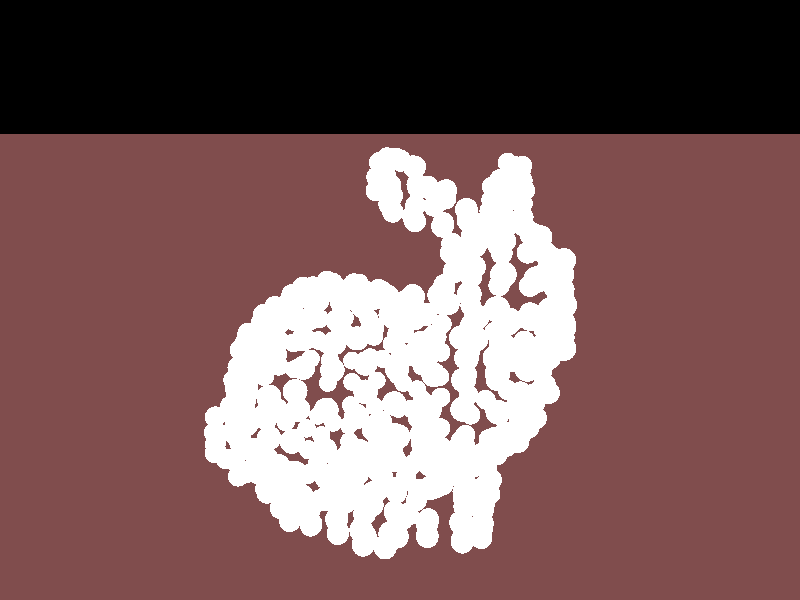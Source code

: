 camera {
    location <-1.711963, 4.333467, 10.445557>
    up <0.042266, 0.963630, -0.263875>
    right <1.316552, 0, 0.210877>
    look_at <0.421718, 0.592129, -2.875471>
}

light_source {<300, 100, 300> color rgb <0.3, 0.4, 0.8> }

plane { <0, 1, 0>, -3
    pigment { color rgb <0.5, 0.3, 0.3> }
    finish { ambient 0.2 diffuse 0.6 specular 0.2 roughness 0.05 }
}

// ===== begin export of bun_zipper_res4.obj (453 verts) to spheres =====

sphere { <-0.25242182248784, 1.4702436565844, -0.14246467095896>, 0.2
	pigment { color rgb <1, 1, 1> }
	finish { ambient 0.2 diffuse 0.4 specular 0.4 roughness 0.05 }
}

sphere { <-0.83458205052257, 1.6822529555343, -0.11840810560874>, 0.2
	pigment { color rgb <1, 1, 1> }
	finish { ambient 0.2 diffuse 0.4 specular 0.4 roughness 0.05 }
}

sphere { <-1.856726474684, 2.2717253410226, 1.4246734531152>, 0.2
	pigment { color rgb <1, 1, 1> }
	finish { ambient 0.2 diffuse 0.4 specular 0.4 roughness 0.05 }
}

sphere { <0.83882032624974, 1.6473795892172, 0.40919217834931>, 0.2
	pigment { color rgb <1, 1, 1> }
	finish { ambient 0.2 diffuse 0.4 specular 0.4 roughness 0.05 }
}

sphere { <0.3474779591325, 1.5268804264467, -0.13727260649489>, 0.2
	pigment { color rgb <1, 1, 1> }
	finish { ambient 0.2 diffuse 0.4 specular 0.4 roughness 0.05 }
}

sphere { <2.5284911716762, 0.63648463806123, 1.0173127287044>, 0.2
	pigment { color rgb <1, 1, 1> }
	finish { ambient 0.2 diffuse 0.4 specular 0.4 roughness 0.05 }
}

sphere { <2.8329192180866, 0.55756525820725, 0.38509234579522>, 0.2
	pigment { color rgb <1, 1, 1> }
	finish { ambient 0.2 diffuse 0.4 specular 0.4 roughness 0.05 }
}

sphere { <-0.20733739605809, 0.6056783889077, 1.3643157037203>, 0.2
	pigment { color rgb <1, 1, 1> }
	finish { ambient 0.2 diffuse 0.4 specular 0.4 roughness 0.05 }
}

sphere { <2.4146118910974, 1.1357016362823, 0.44847879946084>, 0.2
	pigment { color rgb <1, 1, 1> }
	finish { ambient 0.2 diffuse 0.4 specular 0.4 roughness 0.05 }
}

sphere { <-1.6741821415678, 2.9018256309423, -1.0968959210681>, 0.2
	pigment { color rgb <1, 1, 1> }
	finish { ambient 0.2 diffuse 0.4 specular 0.4 roughness 0.05 }
}

sphere { <3.0327271655459, 0.020100051767448, -0.14562317684128>, 0.2
	pigment { color rgb <1, 1, 1> }
	finish { ambient 0.2 diffuse 0.4 specular 0.4 roughness 0.05 }
}

sphere { <-0.27202186583973, 3.3779379422982, -0.63999424822923>, 0.2
	pigment { color rgb <1, 1, 1> }
	finish { ambient 0.2 diffuse 0.4 specular 0.4 roughness 0.05 }
}

sphere { <-2.572841965892, 1.8066028994489, 1.6690898877617>, 0.2
	pigment { color rgb <1, 1, 1> }
	finish { ambient 0.2 diffuse 0.4 specular 0.4 roughness 0.05 }
}

sphere { <-1.8806965056265, 1.2862715057406, 1.8741331668889>, 0.2
	pigment { color rgb <1, 1, 1> }
	finish { ambient 0.2 diffuse 0.4 specular 0.4 roughness 0.05 }
}

sphere { <1.3561230156874, 1.6744648588381, 0.40599040526313>, 0.2
	pigment { color rgb <1, 1, 1> }
	finish { ambient 0.2 diffuse 0.4 specular 0.4 roughness 0.05 }
}

sphere { <2.8491876867407, 0.55462308834427, -0.087904726882279>, 0.2
	pigment { color rgb <1, 1, 1> }
	finish { ambient 0.2 diffuse 0.4 specular 0.4 roughness 0.05 }
}

sphere { <2.7743786912541, 0.4256435536158, -0.56561792478131>, 0.2
	pigment { color rgb <1, 1, 1> }
	finish { ambient 0.2 diffuse 0.4 specular 0.4 roughness 0.05 }
}

sphere { <-2.8583622442124, 1.8091123972732, 0.37475148407093>, 0.2
	pigment { color rgb <1, 1, 1> }
	finish { ambient 0.2 diffuse 0.4 specular 0.4 roughness 0.05 }
}

sphere { <-2.4439056983674, 0.64219590897172, 0.97672809147689>, 0.2
	pigment { color rgb <1, 1, 1> }
	finish { ambient 0.2 diffuse 0.4 specular 0.4 roughness 0.05 }
}

sphere { <-1.8098680928957, 2.7618129592277, 0.40862970469904>, 0.2
	pigment { color rgb <1, 1, 1> }
	finish { ambient 0.2 diffuse 0.4 specular 0.4 roughness 0.05 }
}

sphere { <-2.344261327861, 2.6198965305429, 0.92978317528086>, 0.2
	pigment { color rgb <1, 1, 1> }
	finish { ambient 0.2 diffuse 0.4 specular 0.4 roughness 0.05 }
}

sphere { <1.3563393517067, 1.3058282818886, 1.1329659646418>, 0.2
	pigment { color rgb <1, 1, 1> }
	finish { ambient 0.2 diffuse 0.4 specular 0.4 roughness 0.05 }
}

sphere { <-1.1355054534198, 2.2792105672916, 0.43433042379622>, 0.2
	pigment { color rgb <1, 1, 1> }
	finish { ambient 0.2 diffuse 0.4 specular 0.4 roughness 0.05 }
}

sphere { <-2.2754232065081, 1.7404906119397, 1.856480147711>, 0.2
	pigment { color rgb <1, 1, 1> }
	finish { ambient 0.2 diffuse 0.4 specular 0.4 roughness 0.05 }
}

sphere { <0.84288744341327, 1.5407691988881, 0.82295644893245>, 0.2
	pigment { color rgb <1, 1, 1> }
	finish { ambient 0.2 diffuse 0.4 specular 0.4 roughness 0.05 }
}

sphere { <-0.9745947222372, 1.5999154665748, 0.8014526486104>, 0.2
	pigment { color rgb <1, 1, 1> }
	finish { ambient 0.2 diffuse 0.4 specular 0.4 roughness 0.05 }
}

sphere { <-2.4679189965137, 0.021181731864132, -0.60581315717405>, 0.2
	pigment { color rgb <1, 1, 1> }
	finish { ambient 0.2 diffuse 0.4 specular 0.4 roughness 0.05 }
}

sphere { <1.8530468521035, 1.53038506996, 0.43671012000893>, 0.2
	pigment { color rgb <1, 1, 1> }
	finish { ambient 0.2 diffuse 0.4 specular 0.4 roughness 0.05 }
}

sphere { <-2.8253061004578, 1.2106837005844, -0.076222581838104>, 0.2
	pigment { color rgb <1, 1, 1> }
	finish { ambient 0.2 diffuse 0.4 specular 0.4 roughness 0.05 }
}

sphere { <-0.17376204585705, 3.7515502476925, -0.70619307014622>, 0.2
	pigment { color rgb <1, 1, 1> }
	finish { ambient 0.2 diffuse 0.4 specular 0.4 roughness 0.05 }
}

sphere { <-2.3537801127118, 2.2255159672923, 1.4822188342587>, 0.2
	pigment { color rgb <1, 1, 1> }
	finish { ambient 0.2 diffuse 0.4 specular 0.4 roughness 0.05 }
}

sphere { <0.30719619233203, 0.6925156670694, 1.4307741288605>, 0.2
	pigment { color rgb <1, 1, 1> }
	finish { ambient 0.2 diffuse 0.4 specular 0.4 roughness 0.05 }
}

sphere { <0.2230414808101, 3.8733906937829, -1.1582055489481>, 0.2
	pigment { color rgb <1, 1, 1> }
	finish { ambient 0.2 diffuse 0.4 specular 0.4 roughness 0.05 }
}

sphere { <-0.53287983795578, 3.2737505153857, -0.9294085748977>, 0.2
	pigment { color rgb <1, 1, 1> }
	finish { ambient 0.2 diffuse 0.4 specular 0.4 roughness 0.05 }
}

sphere { <1.350368477573, 1.5462208665754, 0.84199401863407>, 0.2
	pigment { color rgb <1, 1, 1> }
	finish { ambient 0.2 diffuse 0.4 specular 0.4 roughness 0.05 }
}

sphere { <-0.78534397252156, 1.6307649829321, 0.39335638173387>, 0.2
	pigment { color rgb <1, 1, 1> }
	finish { ambient 0.2 diffuse 0.4 specular 0.4 roughness 0.05 }
}

sphere { <1.9149189536337, 1.1915163292712, 1.0369993064641>, 0.2
	pigment { color rgb <1, 1, 1> }
	finish { ambient 0.2 diffuse 0.4 specular 0.4 roughness 0.05 }
}

sphere { <-0.80572282554307, 3.232560137304, -0.26491085790347>, 0.2
	pigment { color rgb <1, 1, 1> }
	finish { ambient 0.2 diffuse 0.4 specular 0.4 roughness 0.05 }
}

sphere { <-2.78740402987, 1.7340437985634, -0.059910845980126>, 0.2
	pigment { color rgb <1, 1, 1> }
	finish { ambient 0.2 diffuse 0.4 specular 0.4 roughness 0.05 }
}

sphere { <-1.3829938595408, 2.2786913608452, 0.99853476222602>, 0.2
	pigment { color rgb <1, 1, 1> }
	finish { ambient 0.2 diffuse 0.4 specular 0.4 roughness 0.05 }
}

sphere { <3.0135597942326, 0.048872742339213, 0.39807250695541>, 0.2
	pigment { color rgb <1, 1, 1> }
	finish { ambient 0.2 diffuse 0.4 specular 0.4 roughness 0.05 }
}

sphere { <2.8825467009224, -0.0065092786109505, 0.87046383877877>, 0.2
	pigment { color rgb <1, 1, 1> }
	finish { ambient 0.2 diffuse 0.4 specular 0.4 roughness 0.05 }
}

sphere { <-1.3415871454398, 2.6930181050786, 0.36501636320078>, 0.2
	pigment { color rgb <1, 1, 1> }
	finish { ambient 0.2 diffuse 0.4 specular 0.4 roughness 0.05 }
}

sphere { <0.20655667613665, 2.9183537028196, -0.67568969141976>, 0.2
	pigment { color rgb <1, 1, 1> }
	finish { ambient 0.2 diffuse 0.4 specular 0.4 roughness 0.05 }
}

sphere { <-2.059563126414, -1.1557294805307, 0.42087432339349>, 0.2
	pigment { color rgb <1, 1, 1> }
	finish { ambient 0.2 diffuse 0.4 specular 0.4 roughness 0.05 }
}

sphere { <-1.817612922388, 2.7229157429509, -0.1136919803872>, 0.2
	pigment { color rgb <1, 1, 1> }
	finish { ambient 0.2 diffuse 0.4 specular 0.4 roughness 0.05 }
}

sphere { <-2.8166093924804, 1.1373890572331, 1.4180103037196>, 0.2
	pigment { color rgb <1, 1, 1> }
	finish { ambient 0.2 diffuse 0.4 specular 0.4 roughness 0.05 }
}

sphere { <2.2802672230894, 1.1094384435349, 0.87301660380694>, 0.2
	pigment { color rgb <1, 1, 1> }
	finish { ambient 0.2 diffuse 0.4 specular 0.4 roughness 0.05 }
}

sphere { <2.9116655291251, -0.029613965476097, -0.60620256200886>, 0.2
	pigment { color rgb <1, 1, 1> }
	finish { ambient 0.2 diffuse 0.4 specular 0.4 roughness 0.05 }
}

sphere { <-1.9393668340706, 3.1576213402059, -1.2074868941529>, 0.2
	pigment { color rgb <1, 1, 1> }
	finish { ambient 0.2 diffuse 0.4 specular 0.4 roughness 0.05 }
}

sphere { <0.83085916073815, 1.3155634027588, 1.1398887172605>, 0.2
	pigment { color rgb <1, 1, 1> }
	finish { ambient 0.2 diffuse 0.4 specular 0.4 roughness 0.05 }
}

sphere { <2.3970886735311, 0.041344248866301, 1.4583786049279>, 0.2
	pigment { color rgb <1, 1, 1> }
	finish { ambient 0.2 diffuse 0.4 specular 0.4 roughness 0.05 }
}

sphere { <0.3407282753292, 3.0201614335194, -0.99474205273735>, 0.2
	pigment { color rgb <1, 1, 1> }
	finish { ambient 0.2 diffuse 0.4 specular 0.4 roughness 0.05 }
}

sphere { <-2.2070610243977, 3.4167053569633, -2.1436161170262>, 0.2
	pigment { color rgb <1, 1, 1> }
	finish { ambient 0.2 diffuse 0.4 specular 0.4 roughness 0.05 }
}

sphere { <-2.5975475393002, 0.56518028608789, -0.21835534654224>, 0.2
	pigment { color rgb <1, 1, 1> }
	finish { ambient 0.2 diffuse 0.4 specular 0.4 roughness 0.05 }
}

sphere { <2.7012138495145, 0.78398253604491, 0.53137876207061>, 0.2
	pigment { color rgb <1, 1, 1> }
	finish { ambient 0.2 diffuse 0.4 specular 0.4 roughness 0.05 }
}

sphere { <0.81303307274482, -2.1458561738304, 1.6656717786562>, 0.2
	pigment { color rgb <1, 1, 1> }
	finish { ambient 0.2 diffuse 0.4 specular 0.4 roughness 0.05 }
}

sphere { <1.3752903870006, -2.1037571844675, 1.6607825846192>, 0.2
	pigment { color rgb <1, 1, 1> }
	finish { ambient 0.2 diffuse 0.4 specular 0.4 roughness 0.05 }
}

sphere { <-1.3212515596221, 2.8245936720391, -0.081198310282845>, 0.2
	pigment { color rgb <1, 1, 1> }
	finish { ambient 0.2 diffuse 0.4 specular 0.4 roughness 0.05 }
}

sphere { <-2.845122479829, 1.1462588340259, 0.9260189285444>, 0.2
	pigment { color rgb <1, 1, 1> }
	finish { ambient 0.2 diffuse 0.4 specular 0.4 roughness 0.05 }
}

sphere { <-1.4764077526903, 1.5588548901047, 1.3638397644778>, 0.2
	pigment { color rgb <1, 1, 1> }
	finish { ambient 0.2 diffuse 0.4 specular 0.4 roughness 0.05 }
}

sphere { <0.33553621086512, 1.5265342888158, 0.41083633209627>, 0.2
	pigment { color rgb <1, 1, 1> }
	finish { ambient 0.2 diffuse 0.4 specular 0.4 roughness 0.05 }
}

sphere { <-1.7845567786334, 2.66125997744, 0.97041107971227>, 0.2
	pigment { color rgb <1, 1, 1> }
	finish { ambient 0.2 diffuse 0.4 specular 0.4 roughness 0.05 }
}

sphere { <-0.7898004945199, 3.3365312281972, -0.60330365934975>, 0.2
	pigment { color rgb <1, 1, 1> }
	finish { ambient 0.2 diffuse 0.4 specular 0.4 roughness 0.05 }
}

sphere { <-1.3797055520469, -2.1235735638387, 1.4892713884891>, 0.2
	pigment { color rgb <1, 1, 1> }
	finish { ambient 0.2 diffuse 0.4 specular 0.4 roughness 0.05 }
}

sphere { <-2.2061524131165, 2.8079357985502, -1.0959873097869>, 0.2
	pigment { color rgb <1, 1, 1> }
	finish { ambient 0.2 diffuse 0.4 specular 0.4 roughness 0.05 }
}

sphere { <-0.7813201225619, 2.7572699028216, -0.098808062256843>, 0.2
	pigment { color rgb <1, 1, 1> }
	finish { ambient 0.2 diffuse 0.4 specular 0.4 roughness 0.05 }
}

sphere { <-0.74956199492329, -2.1702156096077, 1.4822621014626>, 0.2
	pigment { color rgb <1, 1, 1> }
	finish { ambient 0.2 diffuse 0.4 specular 0.4 roughness 0.05 }
}

sphere { <-0.0013855056496686, -0.1584204313891, 1.8146840287752>, 0.2
	pigment { color rgb <1, 1, 1> }
	finish { ambient 0.2 diffuse 0.4 specular 0.4 roughness 0.05 }
}

sphere { <0.48498113302283, 1.4687725716529, 0.78747734176125>, 0.2
	pigment { color rgb <1, 1, 1> }
	finish { ambient 0.2 diffuse 0.4 specular 0.4 roughness 0.05 }
}

sphere { <-2.7202100622641, -0.10619691632125, -0.063848161532052>, 0.2
	pigment { color rgb <1, 1, 1> }
	finish { ambient 0.2 diffuse 0.4 specular 0.4 roughness 0.05 }
}

sphere { <-1.8813455136845, 2.831819295085, -0.66275279746344>, 0.2
	pigment { color rgb <1, 1, 1> }
	finish { ambient 0.2 diffuse 0.4 specular 0.4 roughness 0.05 }
}

sphere { <-1.8423184957962, 2.1873110262774, -0.69303984017056>, 0.2
	pigment { color rgb <1, 1, 1> }
	finish { ambient 0.2 diffuse 0.4 specular 0.4 roughness 0.05 }
}

sphere { <1.9142266783719, 0.60442363999555, 1.4385622255566>, 0.2
	pigment { color rgb <1, 1, 1> }
	finish { ambient 0.2 diffuse 0.4 specular 0.4 roughness 0.05 }
}

sphere { <-0.48022365084925, 3.4138497215081, -0.34166687756409>, 0.2
	pigment { color rgb <1, 1, 1> }
	finish { ambient 0.2 diffuse 0.4 specular 0.4 roughness 0.05 }
}

sphere { <-1.7759898722676, 1.0762524981686, -0.79238134024992>, 0.2
	pigment { color rgb <1, 1, 1> }
	finish { ambient 0.2 diffuse 0.4 specular 0.4 roughness 0.05 }
}

sphere { <-1.8549957865293, 3.3780677439098, -2.2559810454696>, 0.2
	pigment { color rgb <1, 1, 1> }
	finish { ambient 0.2 diffuse 0.4 specular 0.4 roughness 0.05 }
}

sphere { <-2.8356036949782, 2.3245978641484, 0.45847352355419>, 0.2
	pigment { color rgb <1, 1, 1> }
	finish { ambient 0.2 diffuse 0.4 specular 0.4 roughness 0.05 }
}

sphere { <1.3920780621011, 1.0175389025207, 1.313866144011>, 0.2
	pigment { color rgb <1, 1, 1> }
	finish { ambient 0.2 diffuse 0.4 specular 0.4 roughness 0.05 }
}

sphere { <2.4403558773984, 0.032301403258032, -1.1353171981023>, 0.2
	pigment { color rgb <1, 1, 1> }
	finish { ambient 0.2 diffuse 0.4 specular 0.4 roughness 0.05 }
}

sphere { <1.3450033442935, 0.58698695683702, 1.5190824919537>, 0.2
	pigment { color rgb <1, 1, 1> }
	finish { ambient 0.2 diffuse 0.4 specular 0.4 roughness 0.05 }
}

sphere { <-1.9584476709761, 1.6574175805144, 1.8089294906608>, 0.2
	pigment { color rgb <1, 1, 1> }
	finish { ambient 0.2 diffuse 0.4 specular 0.4 roughness 0.05 }
}

sphere { <1.3569883597647, 1.6672825029962, -0.11451405726068>, 0.2
	pigment { color rgb <1, 1, 1> }
	finish { ambient 0.2 diffuse 0.4 specular 0.4 roughness 0.05 }
}

sphere { <1.8955352463012, -2.163595727416, 1.4726135150002>, 0.2
	pigment { color rgb <1, 1, 1> }
	finish { ambient 0.2 diffuse 0.4 specular 0.4 roughness 0.05 }
}

sphere { <1.7383022274474, -0.058343388843995, 1.8399088086298>, 0.2
	pigment { color rgb <1, 1, 1> }
	finish { ambient 0.2 diffuse 0.4 specular 0.4 roughness 0.05 }
}

sphere { <0.83964240312322, 0.99884747045, 1.3742238934059>, 0.2
	pigment { color rgb <1, 1, 1> }
	finish { ambient 0.2 diffuse 0.4 specular 0.4 roughness 0.05 }
}

sphere { <-2.4118447003017, 1.1097413139619, -0.52079310157477>, 0.2
	pigment { color rgb <1, 1, 1> }
	finish { ambient 0.2 diffuse 0.4 specular 0.4 roughness 0.05 }
}

sphere { <-2.3067919293119, 2.2477553100801, -0.5336001939195>, 0.2
	pigment { color rgb <1, 1, 1> }
	finish { ambient 0.2 diffuse 0.4 specular 0.4 roughness 0.05 }
}

sphere { <1.3502819431653, 0.60152473733644, -1.2694022628871>, 0.2
	pigment { color rgb <1, 1, 1> }
	finish { ambient 0.2 diffuse 0.4 specular 0.4 roughness 0.05 }
}

sphere { <0.26444819491112, 1.1911269244364, 1.0541763863994>, 0.2
	pigment { color rgb <1, 1, 1> }
	finish { ambient 0.2 diffuse 0.4 specular 0.4 roughness 0.05 }
}

sphere { <0.84184903052045, 1.6394616909095, -0.10763457184578>, 0.2
	pigment { color rgb <1, 1, 1> }
	finish { ambient 0.2 diffuse 0.4 specular 0.4 roughness 0.05 }
}

sphere { <-2.7666790392176, 2.1815997553669, 0.89092922620801>, 0.2
	pigment { color rgb <1, 1, 1> }
	finish { ambient 0.2 diffuse 0.4 specular 0.4 roughness 0.05 }
}

sphere { <0.76855438716922, 1.3391007616626, -0.78995837683335>, 0.2
	pigment { color rgb <1, 1, 1> }
	finish { ambient 0.2 diffuse 0.4 specular 0.4 roughness 0.05 }
}

sphere { <-1.8967486382613, 3.7468773896748, -2.7135317263665>, 0.2
	pigment { color rgb <1, 1, 1> }
	finish { ambient 0.2 diffuse 0.4 specular 0.4 roughness 0.05 }
}

sphere { <-0.19418416608243, 1.3814593542487, 0.54193595981424>, 0.2
	pigment { color rgb <1, 1, 1> }
	finish { ambient 0.2 diffuse 0.4 specular 0.4 roughness 0.05 }
}

sphere { <-2.5717602857953, 2.4516736419067, 1.0526187670602>, 0.2
	pigment { color rgb <1, 1, 1> }
	finish { ambient 0.2 diffuse 0.4 specular 0.4 roughness 0.05 }
}

sphere { <-2.7459107813612, -0.058473190455597, 0.40936524716478>, 0.2
	pigment { color rgb <1, 1, 1> }
	finish { ambient 0.2 diffuse 0.4 specular 0.4 roughness 0.05 }
}

sphere { <-0.22499041523596, 1.3006362174245, -0.64034038586017>, 0.2
	pigment { color rgb <1, 1, 1> }
	finish { ambient 0.2 diffuse 0.4 specular 0.4 roughness 0.05 }
}

sphere { <-0.23070168614644, 1.1104768564277, 0.95946447713384>, 0.2
	pigment { color rgb <1, 1, 1> }
	finish { ambient 0.2 diffuse 0.4 specular 0.4 roughness 0.05 }
}

sphere { <-2.279014384429, 1.2257406875302, 1.8586867751083>, 0.2
	pigment { color rgb <1, 1, 1> }
	finish { ambient 0.2 diffuse 0.4 specular 0.4 roughness 0.05 }
}

sphere { <2.538009956527, 0.69982782452298, -0.68680936281367>, 0.2
	pigment { color rgb <1, 1, 1> }
	finish { ambient 0.2 diffuse 0.4 specular 0.4 roughness 0.05 }
}

sphere { <-1.8311988244023, 0.024599840969649, -1.0956411721559>, 0.2
	pigment { color rgb <1, 1, 1> }
	finish { ambient 0.2 diffuse 0.4 specular 0.4 roughness 0.05 }
}

sphere { <-2.1753894311668, -0.049387077643461, -0.9578783950424>, 0.2
	pigment { color rgb <1, 1, 1> }
	finish { ambient 0.2 diffuse 0.4 specular 0.4 roughness 0.05 }
}

sphere { <-2.4677026604944, 0.12065303355509, 0.97984333015534>, 0.2
	pigment { color rgb <1, 1, 1> }
	finish { ambient 0.2 diffuse 0.4 specular 0.4 roughness 0.05 }
}

sphere { <-2.6094460203637, 1.9288327503741, -0.28213120504266>, 0.2
	pigment { color rgb <1, 1, 1> }
	finish { ambient 0.2 diffuse 0.4 specular 0.4 roughness 0.05 }
}

sphere { <-0.16839691257751, -2.1870898191159, 1.8585569734967>, 0.2
	pigment { color rgb <1, 1, 1> }
	finish { ambient 0.2 diffuse 0.4 specular 0.4 roughness 0.05 }
}

sphere { <0.33125275768226, -2.160653557553, 1.8709746610066>, 0.2
	pigment { color rgb <1, 1, 1> }
	finish { ambient 0.2 diffuse 0.4 specular 0.4 roughness 0.05 }
}

sphere { <-1.7441452102213, 3.404417471065, -2.816074999532>, 0.2
	pigment { color rgb <1, 1, 1> }
	finish { ambient 0.2 diffuse 0.4 specular 0.4 roughness 0.05 }
}

sphere { <-0.19314575318961, 3.4000042162706, -1.0817956669184>, 0.2
	pigment { color rgb <1, 1, 1> }
	finish { ambient 0.2 diffuse 0.4 specular 0.4 roughness 0.05 }
}

sphere { <-1.335313400879, 1.8470577350649, 1.0645605153275>, 0.2
	pigment { color rgb <1, 1, 1> }
	finish { ambient 0.2 diffuse 0.4 specular 0.4 roughness 0.05 }
}

sphere { <-1.783691434556, 1.7608694649612, 1.5689695780127>, 0.2
	pigment { color rgb <1, 1, 1> }
	finish { ambient 0.2 diffuse 0.4 specular 0.4 roughness 0.05 }
}

sphere { <-0.74203350145038, 2.7309201756664, -0.68949192945344>, 0.2
	pigment { color rgb <1, 1, 1> }
	finish { ambient 0.2 diffuse 0.4 specular 0.4 roughness 0.05 }
}

sphere { <-1.2609370774311, -0.90270287231466, 1.3526335586761>, 0.2
	pigment { color rgb <1, 1, 1> }
	finish { ambient 0.2 diffuse 0.4 specular 0.4 roughness 0.05 }
}

sphere { <-0.68916097832452, -0.070588007538446, -1.3425671046267>, 0.2
	pigment { color rgb <1, 1, 1> }
	finish { ambient 0.2 diffuse 0.4 specular 0.4 roughness 0.05 }
}

sphere { <0.35046339619934, -0.0063362097954816, 1.9547832348976>, 0.2
	pigment { color rgb <1, 1, 1> }
	finish { ambient 0.2 diffuse 0.4 specular 0.4 roughness 0.05 }
}

sphere { <0.83968567032708, 0.073881186174522, 1.9826040469843>, 0.2
	pigment { color rgb <1, 1, 1> }
	finish { ambient 0.2 diffuse 0.4 specular 0.4 roughness 0.05 }
}

sphere { <2.9317847789234, -1.0845981973729, 0.91459638672343>, 0.2
	pigment { color rgb <1, 1, 1> }
	finish { ambient 0.2 diffuse 0.4 specular 0.4 roughness 0.05 }
}

sphere { <2.3347838999622, 1.063748276251, -0.53476840842392>, 0.2
	pigment { color rgb <1, 1, 1> }
	finish { ambient 0.2 diffuse 0.4 specular 0.4 roughness 0.05 }
}

sphere { <-0.33718227486391, -2.0443513135577, 1.5867523988022>, 0.2
	pigment { color rgb <1, 1, 1> }
	finish { ambient 0.2 diffuse 0.4 specular 0.4 roughness 0.05 }
}

sphere { <-1.2353661599455, 1.1354420330591, 1.1652432987268>, 0.2
	pigment { color rgb <1, 1, 1> }
	finish { ambient 0.2 diffuse 0.4 specular 0.4 roughness 0.05 }
}

sphere { <2.9274580585367, -0.55245485700874, -0.61598095008287>, 0.2
	pigment { color rgb <1, 1, 1> }
	finish { ambient 0.2 diffuse 0.4 specular 0.4 roughness 0.05 }
}

sphere { <2.3846709860212, -2.1535577361188, 0.95431567987362>, 0.2
	pigment { color rgb <1, 1, 1> }
	finish { ambient 0.2 diffuse 0.4 specular 0.4 roughness 0.05 }
}

sphere { <-0.26721920621046, 0.15617540793016, -1.3898148912498>, 0.2
	pigment { color rgb <1, 1, 1> }
	finish { ambient 0.2 diffuse 0.4 specular 0.4 roughness 0.05 }
}

sphere { <2.7504086603116, 0.55371447706305, 0.78977050356622>, 0.2
	pigment { color rgb <1, 1, 1> }
	finish { ambient 0.2 diffuse 0.4 specular 0.4 roughness 0.05 }
}

sphere { <-0.13460522635713, -0.079241448311908, -1.6236741281527>, 0.2
	pigment { color rgb <1, 1, 1> }
	finish { ambient 0.2 diffuse 0.4 specular 0.4 roughness 0.05 }
}

sphere { <0.34912211287946, -2.0997333345078, 1.506924407667>, 0.2
	pigment { color rgb <1, 1, 1> }
	finish { ambient 0.2 diffuse 0.4 specular 0.4 roughness 0.05 }
}

sphere { <1.2614976408295, -1.9283519399894, 1.806939199283>, 0.2
	pigment { color rgb <1, 1, 1> }
	finish { ambient 0.2 diffuse 0.4 specular 0.4 roughness 0.05 }
}

sphere { <2.9705089263847, -2.0116845746378, 0.83866244393629>, 0.2
	pigment { color rgb <1, 1, 1> }
	finish { ambient 0.2 diffuse 0.4 specular 0.4 roughness 0.05 }
}

sphere { <0.088956416025287, 3.8471275010354, -0.8536909681299>, 0.2
	pigment { color rgb <1, 1, 1> }
	finish { ambient 0.2 diffuse 0.4 specular 0.4 roughness 0.05 }
}

sphere { <0.85504552769998, -1.5498071733542, 1.9660759751069>, 0.2
	pigment { color rgb <1, 1, 1> }
	finish { ambient 0.2 diffuse 0.4 specular 0.4 roughness 0.05 }
}

sphere { <1.3275233939311, -1.5854593493409, 1.9403752560098>, 0.2
	pigment { color rgb <1, 1, 1> }
	finish { ambient 0.2 diffuse 0.4 specular 0.4 roughness 0.05 }
}

sphere { <-2.7229791633116, 0.58123241872267, 0.38318858882506>, 0.2
	pigment { color rgb <1, 1, 1> }
	finish { ambient 0.2 diffuse 0.4 specular 0.4 roughness 0.05 }
}

sphere { <-1.3520578087757, -1.9602398692396, 0.95790685779461>, 0.2
	pigment { color rgb <1, 1, 1> }
	finish { ambient 0.2 diffuse 0.4 specular 0.4 roughness 0.05 }
}

sphere { <-0.18328083070786, -1.6443460138043, 1.3608975946148>, 0.2
	pigment { color rgb <1, 1, 1> }
	finish { ambient 0.2 diffuse 0.4 specular 0.4 roughness 0.05 }
}

sphere { <0.83998854075416, 0.58728982726409, 1.5414083691492>, 0.2
	pigment { color rgb <1, 1, 1> }
	finish { ambient 0.2 diffuse 0.4 specular 0.4 roughness 0.05 }
}

sphere { <0.17202944745053, -1.6279477435386, 1.5662437441691>, 0.2
	pigment { color rgb <1, 1, 1> }
	finish { ambient 0.2 diffuse 0.4 specular 0.4 roughness 0.05 }
}

sphere { <0.39974474140422, -1.5094821393499, 1.8372262419901>, 0.2
	pigment { color rgb <1, 1, 1> }
	finish { ambient 0.2 diffuse 0.4 specular 0.4 roughness 0.05 }
}

sphere { <-1.3604083791221, 2.339395247871, -0.47960272349309>, 0.2
	pigment { color rgb <1, 1, 1> }
	finish { ambient 0.2 diffuse 0.4 specular 0.4 roughness 0.05 }
}

sphere { <-2.9317434219714, 1.1571189021966, 0.41334582992057>, 0.2
	pigment { color rgb <1, 1, 1> }
	finish { ambient 0.2 diffuse 0.4 specular 0.4 roughness 0.05 }
}

sphere { <-1.5781289489824, 2.8596833743755, -1.6331063785957>, 0.2
	pigment { color rgb <1, 1, 1> }
	finish { ambient 0.2 diffuse 0.4 specular 0.4 roughness 0.05 }
}

sphere { <-2.6046000935306, 0.62809080051097, 0.57490556916113>, 0.2
	pigment { color rgb <1, 1, 1> }
	finish { ambient 0.2 diffuse 0.4 specular 0.4 roughness 0.05 }
}

sphere { <2.5550139676468, -1.6558118228292, 1.1527390768091>, 0.2
	pigment { color rgb <1, 1, 1> }
	finish { ambient 0.2 diffuse 0.4 specular 0.4 roughness 0.05 }
}

sphere { <2.9490483932665, -1.570099491968, 1.0002221831768>, 0.2
	pigment { color rgb <1, 1, 1> }
	finish { ambient 0.2 diffuse 0.4 specular 0.4 roughness 0.05 }
}

sphere { <-0.78188259621218, 1.0759496277416, 1.0064959277376>, 0.2
	pigment { color rgb <1, 1, 1> }
	finish { ambient 0.2 diffuse 0.4 specular 0.4 roughness 0.05 }
}

sphere { <-1.8478566978912, 2.7863021966166, -2.2091659308852>, 0.2
	pigment { color rgb <1, 1, 1> }
	finish { ambient 0.2 diffuse 0.4 specular 0.4 roughness 0.05 }
}

sphere { <2.2769789155954, 0.46869442146378, 1.3527200930839>, 0.2
	pigment { color rgb <1, 1, 1> }
	finish { ambient 0.2 diffuse 0.4 specular 0.4 roughness 0.05 }
}

sphere { <-0.17328610661451, 3.730176248982, -0.99504492316442>, 0.2
	pigment { color rgb <1, 1, 1> }
	finish { ambient 0.2 diffuse 0.4 specular 0.4 roughness 0.05 }
}

sphere { <-2.2015228223027, -0.047569855081033, 1.2937036270089>, 0.2
	pigment { color rgb <1, 1, 1> }
	finish { ambient 0.2 diffuse 0.4 specular 0.4 roughness 0.05 }
}

sphere { <0.27085174108348, 0.27135270462495, 1.6106791625408>, 0.2
	pigment { color rgb <1, 1, 1> }
	finish { ambient 0.2 diffuse 0.4 specular 0.4 roughness 0.05 }
}

sphere { <-1.1986323038622, -1.5395961132416, 0.90663522121184>, 0.2
	pigment { color rgb <1, 1, 1> }
	finish { ambient 0.2 diffuse 0.4 specular 0.4 roughness 0.05 }
}

sphere { <-0.77058985600281, -1.5898726041354, 1.3258078922784>, 0.2
	pigment { color rgb <1, 1, 1> }
	finish { ambient 0.2 diffuse 0.4 specular 0.4 roughness 0.05 }
}

sphere { <-2.5059508687131, 1.008971996155, 1.6608691190269>, 0.2
	pigment { color rgb <1, 1, 1> }
	finish { ambient 0.2 diffuse 0.4 specular 0.4 roughness 0.05 }
}

sphere { <1.7229856372783, 1.5038622739893, 0.77255015642703>, 0.2
	pigment { color rgb <1, 1, 1> }
	finish { ambient 0.2 diffuse 0.4 specular 0.4 roughness 0.05 }
}

sphere { <-0.58423800894628, 1.3602151571498, 0.71548071452604>, 0.2
	pigment { color rgb <1, 1, 1> }
	finish { ambient 0.2 diffuse 0.4 specular 0.4 roughness 0.05 }
}

sphere { <-1.4731627124003, 1.1933768190375, 1.364402238128>, 0.2
	pigment { color rgb <1, 1, 1> }
	finish { ambient 0.2 diffuse 0.4 specular 0.4 roughness 0.05 }
}

sphere { <-1.9403187125557, 2.6799081423068, -1.7169149524867>, 0.2
	pigment { color rgb <1, 1, 1> }
	finish { ambient 0.2 diffuse 0.4 specular 0.4 roughness 0.05 }
}

sphere { <-1.3871042439082, 2.6069596365865, 0.86574771355723>, 0.2
	pigment { color rgb <1, 1, 1> }
	finish { ambient 0.2 diffuse 0.4 specular 0.4 roughness 0.05 }
}

sphere { <-0.97853203778913, -1.5557780474879, 1.2038809117803>, 0.2
	pigment { color rgb <1, 1, 1> }
	finish { ambient 0.2 diffuse 0.4 specular 0.4 roughness 0.05 }
}

sphere { <0.63438278797667, 3.7788951205366, -1.5657826093782>, 0.2
	pigment { color rgb <1, 1, 1> }
	finish { ambient 0.2 diffuse 0.4 specular 0.4 roughness 0.05 }
}

sphere { <-2.7189553133519, 0.59460198471767, 0.0011391786766568>, 0.2
	pigment { color rgb <1, 1, 1> }
	finish { ambient 0.2 diffuse 0.4 specular 0.4 roughness 0.05 }
}

sphere { <-2.3193826856372, 2.6678798596317, -0.083188601660742>, 0.2
	pigment { color rgb <1, 1, 1> }
	finish { ambient 0.2 diffuse 0.4 specular 0.4 roughness 0.05 }
}

sphere { <-0.18085786729129, 1.4602056652872, 0.26792475772253>, 0.2
	pigment { color rgb <1, 1, 1> }
	finish { ambient 0.2 diffuse 0.4 specular 0.4 roughness 0.05 }
}

sphere { <-2.4380213586414, 2.6854463444018, 0.40200982250734>, 0.2
	pigment { color rgb <1, 1, 1> }
	finish { ambient 0.2 diffuse 0.4 specular 0.4 roughness 0.05 }
}

sphere { <-2.3433094493759, 0.51360577907805, -0.63363396926073>, 0.2
	pigment { color rgb <1, 1, 1> }
	finish { ambient 0.2 diffuse 0.4 specular 0.4 roughness 0.05 }
}

sphere { <0.022800861312161, 1.3235245682703, 0.69665948084376>, 0.2
	pigment { color rgb <1, 1, 1> }
	finish { ambient 0.2 diffuse 0.4 specular 0.4 roughness 0.05 }
}

sphere { <-1.7762927426947, 2.9263148683312, -2.6744614412743>, 0.2
	pigment { color rgb <1, 1, 1> }
	finish { ambient 0.2 diffuse 0.4 specular 0.4 roughness 0.05 }
}

sphere { <-2.2974894804804, -0.943027906319, 0.38959213499742>, 0.2
	pigment { color rgb <1, 1, 1> }
	finish { ambient 0.2 diffuse 0.4 specular 0.4 roughness 0.05 }
}

sphere { <0.68002968805669, 3.5003841292427, -1.5115688029324>, 0.2
	pigment { color rgb <1, 1, 1> }
	finish { ambient 0.2 diffuse 0.4 specular 0.4 roughness 0.05 }
}

sphere { <-1.3516684039409, -1.6277314075193, -0.04307990367574>, 0.2
	pigment { color rgb <1, 1, 1> }
	finish { ambient 0.2 diffuse 0.4 specular 0.4 roughness 0.05 }
}

sphere { <0.30230699829502, 1.2934971287864, -0.70061160084734>, 0.2
	pigment { color rgb <1, 1, 1> }
	finish { ambient 0.2 diffuse 0.4 specular 0.4 roughness 0.05 }
}

sphere { <-1.9127142364883, 2.3402605919484, -1.1454417238072>, 0.2
	pigment { color rgb <1, 1, 1> }
	finish { ambient 0.2 diffuse 0.4 specular 0.4 roughness 0.05 }
}

sphere { <-0.68639187727701, 1.3357691869648, -0.77979058392453>, 0.2
	pigment { color rgb <1, 1, 1> }
	finish { ambient 0.2 diffuse 0.4 specular 0.4 roughness 0.05 }
}

sphere { <-1.865206846642, 2.4173627492399, -1.6081412019643>, 0.2
	pigment { color rgb <1, 1, 1> }
	finish { ambient 0.2 diffuse 0.4 specular 0.4 roughness 0.05 }
}

sphere { <-1.238135260993, -1.5913869562707, 0.40348090743883>, 0.2
	pigment { color rgb <1, 1, 1> }
	finish { ambient 0.2 diffuse 0.4 specular 0.4 roughness 0.05 }
}

sphere { <0.36638572722252, -1.0430184144564, 1.9344043818761>, 0.2
	pigment { color rgb <1, 1, 1> }
	finish { ambient 0.2 diffuse 0.4 specular 0.4 roughness 0.05 }
}

sphere { <0.83574835477516, -1.0649548868171, 2.0771861546382>, 0.2
	pigment { color rgb <1, 1, 1> }
	finish { ambient 0.2 diffuse 0.4 specular 0.4 roughness 0.05 }
}

sphere { <1.4051014904652, -1.0817425619176, 2.0290297567339>, 0.2
	pigment { color rgb <1, 1, 1> }
	finish { ambient 0.2 diffuse 0.4 specular 0.4 roughness 0.05 }
}

sphere { <0.47901025888914, 1.0664308428907, 1.271810421852>, 0.2
	pigment { color rgb <1, 1, 1> }
	finish { ambient 0.2 diffuse 0.4 specular 0.4 roughness 0.05 }
}

sphere { <3.4302229674749, -1.5822143090509, 0.78669853209164>, 0.2
	pigment { color rgb <1, 1, 1> }
	finish { ambient 0.2 diffuse 0.4 specular 0.4 roughness 0.05 }
}

sphere { <1.3225476654863, 0.036801192460233, 1.9533121499661>, 0.2
	pigment { color rgb <1, 1, 1> }
	finish { ambient 0.2 diffuse 0.4 specular 0.4 roughness 0.05 }
}

sphere { <-0.76652273883928, -1.0766802990651, 1.3989294668142>, 0.2
	pigment { color rgb <1, 1, 1> }
	finish { ambient 0.2 diffuse 0.4 specular 0.4 roughness 0.05 }
}

sphere { <-0.16956512708193, -1.0492488918133, 1.4094001301501>, 0.2
	pigment { color rgb <1, 1, 1> }
	finish { ambient 0.2 diffuse 0.4 specular 0.4 roughness 0.05 }
}

sphere { <-0.54378317333034, 3.0127194744542, -0.91915424758115>, 0.2
	pigment { color rgb <1, 1, 1> }
	finish { ambient 0.2 diffuse 0.4 specular 0.4 roughness 0.05 }
}

sphere { <-1.3295155955608, -1.163474310023, 1.1144043341827>, 0.2
	pigment { color rgb <1, 1, 1> }
	finish { ambient 0.2 diffuse 0.4 specular 0.4 roughness 0.05 }
}

sphere { <-2.1972393691198, 2.7360257057227, -0.62169222099335>, 0.2
	pigment { color rgb <1, 1, 1> }
	finish { ambient 0.2 diffuse 0.4 specular 0.4 roughness 0.05 }
}

sphere { <-1.2906616464879, 1.3059148162963, -0.77477158827592>, 0.2
	pigment { color rgb <1, 1, 1> }
	finish { ambient 0.2 diffuse 0.4 specular 0.4 roughness 0.05 }
}

sphere { <1.864296325109, 0.59101080679668, -1.170623236458>, 0.2
	pigment { color rgb <1, 1, 1> }
	finish { ambient 0.2 diffuse 0.4 specular 0.4 roughness 0.05 }
}

sphere { <3.4114450009965, -1.154647800434, 0.77847776335685>, 0.2
	pigment { color rgb <1, 1, 1> }
	finish { ambient 0.2 diffuse 0.4 specular 0.4 roughness 0.05 }
}

sphere { <-2.6621022074703, 0.090539059663439, -0.23843132913667>, 0.2
	pigment { color rgb <1, 1, 1> }
	finish { ambient 0.2 diffuse 0.4 specular 0.4 roughness 0.05 }
}

sphere { <-2.208272506106, 3.002032475099, -1.6525333531322>, 0.2
	pigment { color rgb <1, 1, 1> }
	finish { ambient 0.2 diffuse 0.4 specular 0.4 roughness 0.05 }
}

sphere { <-0.80944380507566, 1.519957673828, -0.5071206651527>, 0.2
	pigment { color rgb <1, 1, 1> }
	finish { ambient 0.2 diffuse 0.4 specular 0.4 roughness 0.05 }
}

sphere { <-0.25545052675855, -0.54055637594523, 1.5166162613333>, 0.2
	pigment { color rgb <1, 1, 1> }
	finish { ambient 0.2 diffuse 0.4 specular 0.4 roughness 0.05 }
}

sphere { <-1.2788496998322, 0.60680333620825, -1.1683733418569>, 0.2
	pigment { color rgb <1, 1, 1> }
	finish { ambient 0.2 diffuse 0.4 specular 0.4 roughness 0.05 }
}

sphere { <-2.0329537960356, 0.76728139535213, -0.77338703775216>, 0.2
	pigment { color rgb <1, 1, 1> }
	finish { ambient 0.2 diffuse 0.4 specular 0.4 roughness 0.05 }
}

sphere { <-1.2970651926603, -0.014730047345741, -1.2815603471738>, 0.2
	pigment { color rgb <1, 1, 1> }
	finish { ambient 0.2 diffuse 0.4 specular 0.4 roughness 0.05 }
}

sphere { <-1.0133621369023, -1.1383793317799, 1.2527728521504>, 0.2
	pigment { color rgb <1, 1, 1> }
	finish { ambient 0.2 diffuse 0.4 specular 0.4 roughness 0.05 }
}

sphere { <-0.94846133110134, 2.285916983891, -0.067352805045304>, 0.2
	pigment { color rgb <1, 1, 1> }
	finish { ambient 0.2 diffuse 0.4 specular 0.4 roughness 0.05 }
}

sphere { <-2.3798269694399, 1.6143234454626, -0.56851682744042>, 0.2
	pigment { color rgb <1, 1, 1> }
	finish { ambient 0.2 diffuse 0.4 specular 0.4 roughness 0.05 }
}

sphere { <-0.71018883940404, 0.58889071380718, -1.2249235773115>, 0.2
	pigment { color rgb <1, 1, 1> }
	finish { ambient 0.2 diffuse 0.4 specular 0.4 roughness 0.05 }
}

sphere { <0.8249748210122, 0.036411787625427, -1.7884789076833>, 0.2
	pigment { color rgb <1, 1, 1> }
	finish { ambient 0.2 diffuse 0.4 specular 0.4 roughness 0.05 }
}

sphere { <0.84011834236576, 0.59771722339611, -1.3269909112345>, 0.2
	pigment { color rgb <1, 1, 1> }
	finish { ambient 0.2 diffuse 0.4 specular 0.4 roughness 0.05 }
}

sphere { <-0.17718015496257, 2.854318241096, -0.63320129722206>, 0.2
	pigment { color rgb <1, 1, 1> }
	finish { ambient 0.2 diffuse 0.4 specular 0.4 roughness 0.05 }
}

sphere { <0.32852692383861, 0.60425057118008, -1.3074774022903>, 0.2
	pigment { color rgb <1, 1, 1> }
	finish { ambient 0.2 diffuse 0.4 specular 0.4 roughness 0.05 }
}

sphere { <-2.7318056729005, 1.9693308531939, 1.339307259885>, 0.2
	pigment { color rgb <1, 1, 1> }
	finish { ambient 0.2 diffuse 0.4 specular 0.4 roughness 0.05 }
}

sphere { <-1.8217665739592, 1.5605855782594, -0.73885980906605>, 0.2
	pigment { color rgb <1, 1, 1> }
	finish { ambient 0.2 diffuse 0.4 specular 0.4 roughness 0.05 }
}

sphere { <3.1047237927811, -0.9004097105097, 0.5725691401523>, 0.2
	pigment { color rgb <1, 1, 1> }
	finish { ambient 0.2 diffuse 0.4 specular 0.4 roughness 0.05 }
}

sphere { <-0.67362805213615, 1.0749544820526, -0.99612660326111>, 0.2
	pigment { color rgb <1, 1, 1> }
	finish { ambient 0.2 diffuse 0.4 specular 0.4 roughness 0.05 }
}

sphere { <0.63697882020871, 3.2544533424609, -1.2263081278352>, 0.2
	pigment { color rgb <1, 1, 1> }
	finish { ambient 0.2 diffuse 0.4 specular 0.4 roughness 0.05 }
}

sphere { <-1.2057281252964, 2.818103591459, -0.48721775137374>, 0.2
	pigment { color rgb <1, 1, 1> }
	finish { ambient 0.2 diffuse 0.4 specular 0.4 roughness 0.05 }
}

sphere { <1.3282156691929, 0.042815333797789, -1.6712680524067>, 0.2
	pigment { color rgb <1, 1, 1> }
	finish { ambient 0.2 diffuse 0.4 specular 0.4 roughness 0.05 }
}

sphere { <-2.2479917992562, -0.84805639383024, 0.78803981541153>, 0.2
	pigment { color rgb <1, 1, 1> }
	finish { ambient 0.2 diffuse 0.4 specular 0.4 roughness 0.05 }
}

sphere { <-1.6061228298845, 2.4926476839691, -1.0156401122053>, 0.2
	pigment { color rgb <1, 1, 1> }
	finish { ambient 0.2 diffuse 0.4 specular 0.4 roughness 0.05 }
}

sphere { <-1.8783600766177, -1.0276152898796, 0.96154130291947>, 0.2
	pigment { color rgb <1, 1, 1> }
	finish { ambient 0.2 diffuse 0.4 specular 0.4 roughness 0.05 }
}

sphere { <-1.2606774742079, -0.4965103624083, -1.2379902728794>, 0.2
	pigment { color rgb <1, 1, 1> }
	finish { ambient 0.2 diffuse 0.4 specular 0.4 roughness 0.05 }
}

sphere { <-0.79131484665525, -0.58010260027996, 1.4903098013819>, 0.2
	pigment { color rgb <1, 1, 1> }
	finish { ambient 0.2 diffuse 0.4 specular 0.4 roughness 0.05 }
}

sphere { <0.29477850482211, -0.57776617127112, 2.0462501038731>, 0.2
	pigment { color rgb <1, 1, 1> }
	finish { ambient 0.2 diffuse 0.4 specular 0.4 roughness 0.05 }
}

sphere { <0.8388635934536, -0.55678157739547, 2.1356401470629>, 0.2
	pigment { color rgb <1, 1, 1> }
	finish { ambient 0.2 diffuse 0.4 specular 0.4 roughness 0.05 }
}

sphere { <1.4041496119801, -0.48162644427795, 2.0498845489979>, 0.2
	pigment { color rgb <1, 1, 1> }
	finish { ambient 0.2 diffuse 0.4 specular 0.4 roughness 0.05 }
}

sphere { <-2.5804137265688, 2.3239055888865, -0.1117016890093>, 0.2
	pigment { color rgb <1, 1, 1> }
	finish { ambient 0.2 diffuse 0.4 specular 0.4 roughness 0.05 }
}

sphere { <2.6998292989907, 0.78199224466701, -0.25045961181178>, 0.2
	pigment { color rgb <1, 1, 1> }
	finish { ambient 0.2 diffuse 0.4 specular 0.4 roughness 0.05 }
}

sphere { <-1.8570293451111, -0.51883623960384, 1.3962036329705>, 0.2
	pigment { color rgb <1, 1, 1> }
	finish { ambient 0.2 diffuse 0.4 specular 0.4 roughness 0.05 }
}

sphere { <-1.3199102763023, -0.56526194935347, 1.518346949488>, 0.2
	pigment { color rgb <1, 1, 1> }
	finish { ambient 0.2 diffuse 0.4 specular 0.4 roughness 0.05 }
}

sphere { <2.7489375753801, -0.18247699673932, -0.96527708690371>, 0.2
	pigment { color rgb <1, 1, 1> }
	finish { ambient 0.2 diffuse 0.4 specular 0.4 roughness 0.05 }
}

sphere { <-1.682922116749, -2.2793787649649, 1.3491721823667>, 0.2
	pigment { color rgb <1, 1, 1> }
	finish { ambient 0.2 diffuse 0.4 specular 0.4 roughness 0.05 }
}

sphere { <-1.9246127175519, 3.2975042103089, -1.7208955352425>, 0.2
	pigment { color rgb <1, 1, 1> }
	finish { ambient 0.2 diffuse 0.4 specular 0.4 roughness 0.05 }
}

sphere { <-1.5752733135271, 2.7439003368266, -1.264859206481>, 0.2
	pigment { color rgb <1, 1, 1> }
	finish { ambient 0.2 diffuse 0.4 specular 0.4 roughness 0.05 }
}

sphere { <-1.5964309762183, 3.0302859592243, -2.0798835257296>, 0.2
	pigment { color rgb <1, 1, 1> }
	finish { ambient 0.2 diffuse 0.4 specular 0.4 roughness 0.05 }
}

sphere { <-1.873384348173, 0.0020143605509103, 1.4605419651212>, 0.2
	pigment { color rgb <1, 1, 1> }
	finish { ambient 0.2 diffuse 0.4 specular 0.4 roughness 0.05 }
}

sphere { <-1.0368994958061, 2.0324577036363, 0.27489077754516>, 0.2
	pigment { color rgb <1, 1, 1> }
	finish { ambient 0.2 diffuse 0.4 specular 0.4 roughness 0.05 }
}

sphere { <-2.2944607762097, 0.77026683241897, 1.4428456787395>, 0.2
	pigment { color rgb <1, 1, 1> }
	finish { ambient 0.2 diffuse 0.4 specular 0.4 roughness 0.05 }
}

sphere { <1.8747669884449, -0.56456967409159, 1.8797146361878>, 0.2
	pigment { color rgb <1, 1, 1> }
	finish { ambient 0.2 diffuse 0.4 specular 0.4 roughness 0.05 }
}

sphere { <1.3289512116587, 1.3558884367631, -0.79666479343278>, 0.2
	pigment { color rgb <1, 1, 1> }
	finish { ambient 0.2 diffuse 0.4 specular 0.4 roughness 0.05 }
}

sphere { <-1.310521293063, 0.051814912202191, 1.5474657776907>, 0.2
	pigment { color rgb <1, 1, 1> }
	finish { ambient 0.2 diffuse 0.4 specular 0.4 roughness 0.05 }
}

sphere { <-0.77033025277961, -0.0090187764352549, 1.5068811404631>, 0.2
	pigment { color rgb <1, 1, 1> }
	finish { ambient 0.2 diffuse 0.4 specular 0.4 roughness 0.05 }
}

sphere { <-0.19362169243215, 0.073059109301043, 1.5592777243464>, 0.2
	pigment { color rgb <1, 1, 1> }
	finish { ambient 0.2 diffuse 0.4 specular 0.4 roughness 0.05 }
}

sphere { <1.9895981475087, -0.22544133017957, 1.7649267443278>, 0.2
	pigment { color rgb <1, 1, 1> }
	finish { ambient 0.2 diffuse 0.4 specular 0.4 roughness 0.05 }
}

sphere { <1.843095395214, 1.5290437866401, -0.14345981664791>, 0.2
	pigment { color rgb <1, 1, 1> }
	finish { ambient 0.2 diffuse 0.4 specular 0.4 roughness 0.05 }
}

sphere { <-0.15680130194107, 0.62285546884303, -1.2629554495108>, 0.2
	pigment { color rgb <1, 1, 1> }
	finish { ambient 0.2 diffuse 0.4 specular 0.4 roughness 0.05 }
}

sphere { <1.900813845173, 0.10762960519103, 1.7011508858274>, 0.2
	pigment { color rgb <1, 1, 1> }
	finish { ambient 0.2 diffuse 0.4 specular 0.4 roughness 0.05 }
}

sphere { <0.84375278749061, 1.0513305887411, -1.0577391015682>, 0.2
	pigment { color rgb <1, 1, 1> }
	finish { ambient 0.2 diffuse 0.4 specular 0.4 roughness 0.05 }
}

sphere { <-1.1868636244103, 3.042790181142, -0.23687370979745>, 0.2
	pigment { color rgb <1, 1, 1> }
	finish { ambient 0.2 diffuse 0.4 specular 0.4 roughness 0.05 }
}

sphere { <2.6477788527383, 0.15297363484398, -0.88588176780719>, 0.2
	pigment { color rgb <1, 1, 1> }
	finish { ambient 0.2 diffuse 0.4 specular 0.4 roughness 0.05 }
}

sphere { <-2.8477617792649, 1.6913823355503, 0.91247629373393>, 0.2
	pigment { color rgb <1, 1, 1> }
	finish { ambient 0.2 diffuse 0.4 specular 0.4 roughness 0.05 }
}

sphere { <-1.8382513786327, 0.63293672734411, 1.3815360508595>, 0.2
	pigment { color rgb <1, 1, 1> }
	finish { ambient 0.2 diffuse 0.4 specular 0.4 roughness 0.05 }
}

sphere { <-0.81238597493864, 0.54493123467799, 1.3728393428822>, 0.2
	pigment { color rgb <1, 1, 1> }
	finish { ambient 0.2 diffuse 0.4 specular 0.4 roughness 0.05 }
}

sphere { <1.4227977768469, 0.26075223967746, 1.7472737251499>, 0.2
	pigment { color rgb <1, 1, 1> }
	finish { ambient 0.2 diffuse 0.4 specular 0.4 roughness 0.05 }
}

sphere { <-1.3026899291631, 0.50079868673333, 1.4148085306335>, 0.2
	pigment { color rgb <1, 1, 1> }
	finish { ambient 0.2 diffuse 0.4 specular 0.4 roughness 0.05 }
}

sphere { <-1.7962821908814, 1.0121737692411, 1.6833680650379>, 0.2
	pigment { color rgb <1, 1, 1> }
	finish { ambient 0.2 diffuse 0.4 specular 0.4 roughness 0.05 }
}

sphere { <-1.0714699916961, 2.0769363892119, -0.25327198006316>, 0.2
	pigment { color rgb <1, 1, 1> }
	finish { ambient 0.2 diffuse 0.4 specular 0.4 roughness 0.05 }
}

sphere { <-1.300742904989, 1.7348658754369, -0.57526651124372>, 0.2
	pigment { color rgb <1, 1, 1> }
	finish { ambient 0.2 diffuse 0.4 specular 0.4 roughness 0.05 }
}

sphere { <0.46018902520686, 3.8755973211801, -1.5022230868971>, 0.2
	pigment { color rgb <1, 1, 1> }
	finish { ambient 0.2 diffuse 0.4 specular 0.4 roughness 0.05 }
}

sphere { <-0.18042519525262, 3.0053207825929, -0.98556940551748>, 0.2
	pigment { color rgb <1, 1, 1> }
	finish { ambient 0.2 diffuse 0.4 specular 0.4 roughness 0.05 }
}

sphere { <-1.3325010326276, 0.82006738407025, 1.2516911720537>, 0.2
	pigment { color rgb <1, 1, 1> }
	finish { ambient 0.2 diffuse 0.4 specular 0.4 roughness 0.05 }
}

sphere { <-0.67479626664057, 0.78627569784988, 1.2394465533592>, 0.2
	pigment { color rgb <1, 1, 1> }
	finish { ambient 0.2 diffuse 0.4 specular 0.4 roughness 0.05 }
}

sphere { <-0.28634331031981, 0.78506421614159, 1.2375427963891>, 0.2
	pigment { color rgb <1, 1, 1> }
	finish { ambient 0.2 diffuse 0.4 specular 0.4 roughness 0.05 }
}

sphere { <2.180276714952, 0.79125142629462, 1.2289758900233>, 0.2
	pigment { color rgb <1, 1, 1> }
	finish { ambient 0.2 diffuse 0.4 specular 0.4 roughness 0.05 }
}

sphere { <-0.93452929145607, 2.3844796743008, -0.46151703227655>, 0.2
	pigment { color rgb <1, 1, 1> }
	finish { ambient 0.2 diffuse 0.4 specular 0.4 roughness 0.05 }
}

sphere { <0.30490303052706, -2.4700140652043, 1.8324668495647>, 0.2
	pigment { color rgb <1, 1, 1> }
	finish { ambient 0.2 diffuse 0.4 specular 0.4 roughness 0.05 }
}

sphere { <0.32653663246072, 3.3817887234424, -1.1489896345243>, 0.2
	pigment { color rgb <1, 1, 1> }
	finish { ambient 0.2 diffuse 0.4 specular 0.4 roughness 0.05 }
}

sphere { <-1.3654706419745, -2.4827346231413, 1.4680704585941>, 0.2
	pigment { color rgb <1, 1, 1> }
	finish { ambient 0.2 diffuse 0.4 specular 0.4 roughness 0.05 }
}

sphere { <1.3508444168156, -2.4755522672993, 1.4559123743074>, 0.2
	pigment { color rgb <1, 1, 1> }
	finish { ambient 0.2 diffuse 0.4 specular 0.4 roughness 0.05 }
}

sphere { <-0.75345604327135, -2.4734321743098, 1.438432423945>, 0.2
	pigment { color rgb <1, 1, 1> }
	finish { ambient 0.2 diffuse 0.4 specular 0.4 roughness 0.05 }
}

sphere { <-1.777158086772, 0.5388305589327, -1.0081116187324>, 0.2
	pigment { color rgb <1, 1, 1> }
	finish { ambient 0.2 diffuse 0.4 specular 0.4 roughness 0.05 }
}

sphere { <2.2123809802215, -2.0080068623091, 1.2840550405464>, 0.2
	pigment { color rgb <1, 1, 1> }
	finish { ambient 0.2 diffuse 0.4 specular 0.4 roughness 0.05 }
}

sphere { <2.7402408674028, -0.45891116224761, -0.97769477441363>, 0.2
	pigment { color rgb <1, 1, 1> }
	finish { ambient 0.2 diffuse 0.4 specular 0.4 roughness 0.05 }
}

sphere { <-2.5544101370445, -0.5431091409734, 0.44095030598792>, 0.2
	pigment { color rgb <1, 1, 1> }
	finish { ambient 0.2 diffuse 0.4 specular 0.4 roughness 0.05 }
}

sphere { <3.4024454225921, -1.9354910286275, 0.4217829346747>, 0.2
	pigment { color rgb <1, 1, 1> }
	finish { ambient 0.2 diffuse 0.4 specular 0.4 roughness 0.05 }
}

sphere { <1.905054031152, -1.6752820645695, 1.6343463230562>, 0.2
	pigment { color rgb <1, 1, 1> }
	finish { ambient 0.2 diffuse 0.4 specular 0.4 roughness 0.05 }
}

sphere { <1.4153990849856, 1.12146672621, -1.0272789900456>, 0.2
	pigment { color rgb <1, 1, 1> }
	finish { ambient 0.2 diffuse 0.4 specular 0.4 roughness 0.05 }
}

sphere { <-0.26315208904693, 2.8012293819508, -0.32301871269727>, 0.2
	pigment { color rgb <1, 1, 1> }
	finish { ambient 0.2 diffuse 0.4 specular 0.4 roughness 0.05 }
}

sphere { <2.3369039929517, -1.5337117735156, 1.3984967947755>, 0.2
	pigment { color rgb <1, 1, 1> }
	finish { ambient 0.2 diffuse 0.4 specular 0.4 roughness 0.05 }
}

sphere { <3.6148441263767, -1.6147945135629, 0.41464384603659>, 0.2
	pigment { color rgb <1, 1, 1> }
	finish { ambient 0.2 diffuse 0.4 specular 0.4 roughness 0.05 }
}

sphere { <1.8281249426759, -0.103341280866, -1.5295679597412>, 0.2
	pigment { color rgb <1, 1, 1> }
	finish { ambient 0.2 diffuse 0.4 specular 0.4 roughness 0.05 }
}

sphere { <1.7292161146352, -1.4601142597373, 1.8054248471476>, 0.2
	pigment { color rgb <1, 1, 1> }
	finish { ambient 0.2 diffuse 0.4 specular 0.4 roughness 0.05 }
}

sphere { <2.6874548786847, -0.021869135983848, 1.2194138379687>, 0.2
	pigment { color rgb <1, 1, 1> }
	finish { ambient 0.2 diffuse 0.4 specular 0.4 roughness 0.05 }
}

sphere { <0.23831480377526, 3.2052585316638, -0.85286889125642>, 0.2
	pigment { color rgb <1, 1, 1> }
	finish { ambient 0.2 diffuse 0.4 specular 0.4 roughness 0.05 }
}

sphere { <1.7487296235794, -1.0638299395165, 1.8875460000878>, 0.2
	pigment { color rgb <1, 1, 1> }
	finish { ambient 0.2 diffuse 0.4 specular 0.4 roughness 0.05 }
}

sphere { <2.0093279924722, -1.047388402047, 1.7303995156417>, 0.2
	pigment { color rgb <1, 1, 1> }
	finish { ambient 0.2 diffuse 0.4 specular 0.4 roughness 0.05 }
}

sphere { <2.3912043338052, -1.0526670009188, 1.4483838808345>, 0.2
	pigment { color rgb <1, 1, 1> }
	finish { ambient 0.2 diffuse 0.4 specular 0.4 roughness 0.05 }
}

sphere { <2.6922575383139, -1.0588974782757, 1.2201061132305>, 0.2
	pigment { color rgb <1, 1, 1> }
	finish { ambient 0.2 diffuse 0.4 specular 0.4 roughness 0.05 }
}

sphere { <3.5852493589315, -1.042802078437, 0.37648217222562>, 0.2
	pigment { color rgb <1, 1, 1> }
	finish { ambient 0.2 diffuse 0.4 specular 0.4 roughness 0.05 }
}

sphere { <2.4693449039895, -0.59771235225395, -1.1963239555552>, 0.2
	pigment { color rgb <1, 1, 1> }
	finish { ambient 0.2 diffuse 0.4 specular 0.4 roughness 0.05 }
}

sphere { <-2.1910088917629, 3.6076435276298, -2.5586351365215>, 0.2
	pigment { color rgb <1, 1, 1> }
	finish { ambient 0.2 diffuse 0.4 specular 0.4 roughness 0.05 }
}

sphere { <-1.7372657248064, -1.3644072047828, 0.39500053548083>, 0.2
	pigment { color rgb <1, 1, 1> }
	finish { ambient 0.2 diffuse 0.4 specular 0.4 roughness 0.05 }
}

sphere { <-2.3889996166598, -0.47059330729178, 0.96097882926919>, 0.2
	pigment { color rgb <1, 1, 1> }
	finish { ambient 0.2 diffuse 0.4 specular 0.4 roughness 0.05 }
}

sphere { <1.9194620100398, 1.262647612429, -0.66578150173415>, 0.2
	pigment { color rgb <1, 1, 1> }
	finish { ambient 0.2 diffuse 0.4 specular 0.4 roughness 0.05 }
}

sphere { <2.4260777001222, -0.55284426184355, 1.5017756104068>, 0.2
	pigment { color rgb <1, 1, 1> }
	finish { ambient 0.2 diffuse 0.4 specular 0.4 roughness 0.05 }
}

sphere { <2.7075308612791, -0.56573788859601, 1.2267259954222>, 0.2
	pigment { color rgb <1, 1, 1> }
	finish { ambient 0.2 diffuse 0.4 specular 0.4 roughness 0.05 }
}

sphere { <2.9129635452411, -0.55089723766952, 0.91507232596597>, 0.2
	pigment { color rgb <1, 1, 1> }
	finish { ambient 0.2 diffuse 0.4 specular 0.4 roughness 0.05 }
}

sphere { <3.0901427450778, -0.56050255692806, 0.40356744184656>, 0.2
	pigment { color rgb <1, 1, 1> }
	finish { ambient 0.2 diffuse 0.4 specular 0.4 roughness 0.05 }
}

sphere { <-2.310642710456, -0.93225437255604, -0.068607553957456>, 0.2
	pigment { color rgb <1, 1, 1> }
	finish { ambient 0.2 diffuse 0.4 specular 0.4 roughness 0.05 }
}

sphere { <-0.17354570983772, 1.0208272100146, -1.0015350037445>, 0.2
	pigment { color rgb <1, 1, 1> }
	finish { ambient 0.2 diffuse 0.4 specular 0.4 roughness 0.05 }
}

sphere { <-2.665433782168, 0.91702918793691, -0.18767889900031>, 0.2
	pigment { color rgb <1, 1, 1> }
	finish { ambient 0.2 diffuse 0.4 specular 0.4 roughness 0.05 }
}

sphere { <0.48325044486814, 3.5344786858902, -1.4893727273485>, 0.2
	pigment { color rgb <1, 1, 1> }
	finish { ambient 0.2 diffuse 0.4 specular 0.4 roughness 0.05 }
}

sphere { <1.8547342730543, -2.4710092108933, -0.62177875540109>, 0.2
	pigment { color rgb <1, 1, 1> }
	finish { ambient 0.2 diffuse 0.4 specular 0.4 roughness 0.05 }
}

sphere { <1.8000012601622, -2.4435778036414, -1.0667386799726>, 0.2
	pigment { color rgb <1, 1, 1> }
	finish { ambient 0.2 diffuse 0.4 specular 0.4 roughness 0.05 }
}

sphere { <1.9346055313934, -2.4442268116994, 0.98992458865643>, 0.2
	pigment { color rgb <1, 1, 1> }
	finish { ambient 0.2 diffuse 0.4 specular 0.4 roughness 0.05 }
}

sphere { <2.9829266138946, -2.2158625096877, -0.11434098844521>, 0.2
	pigment { color rgb <1, 1, 1> }
	finish { ambient 0.2 diffuse 0.4 specular 0.4 roughness 0.05 }
}

sphere { <2.0771277009323, -2.2377124476407, -0.70857276635892>, 0.2
	pigment { color rgb <1, 1, 1> }
	finish { ambient 0.2 diffuse 0.4 specular 0.4 roughness 0.05 }
}

sphere { <1.9263847626586, -2.1435197448215, -1.1964104899629>, 0.2
	pigment { color rgb <1, 1, 1> }
	finish { ambient 0.2 diffuse 0.4 specular 0.4 roughness 0.05 }
}

sphere { <2.892454890608, -2.0202947482074, -0.51862974138141>, 0.2
	pigment { color rgb <1, 1, 1> }
	finish { ambient 0.2 diffuse 0.4 specular 0.4 roughness 0.05 }
}

sphere { <2.9888974880283, -2.2120982629512, 0.40144734885706>, 0.2
	pigment { color rgb <1, 1, 1> }
	finish { ambient 0.2 diffuse 0.4 specular 0.4 roughness 0.05 }
}

sphere { <3.3175119014005, -1.9871520700451, -0.11408138522201>, 0.2
	pigment { color rgb <1, 1, 1> }
	finish { ambient 0.2 diffuse 0.4 specular 0.4 roughness 0.05 }
}

sphere { <2.3349569687777, 0.55631050929509, -0.98128595233462>, 0.2
	pigment { color rgb <1, 1, 1> }
	finish { ambient 0.2 diffuse 0.4 specular 0.4 roughness 0.05 }
}

sphere { <2.4256882952874, -2.0686674821311, -0.63263882357179>, 0.2
	pigment { color rgb <1, 1, 1> }
	finish { ambient 0.2 diffuse 0.4 specular 0.4 roughness 0.05 }
}

sphere { <0.30183105905248, 0.10741326917169, -1.6954111521647>, 0.2
	pigment { color rgb <1, 1, 1> }
	finish { ambient 0.2 diffuse 0.4 specular 0.4 roughness 0.05 }
}

sphere { <-0.26652693094858, -2.5104256336164, -1.5943822311345>, 0.2
	pigment { color rgb <1, 1, 1> }
	finish { ambient 0.2 diffuse 0.4 specular 0.4 roughness 0.05 }
}

sphere { <2.2250582709547, -1.9354910286275, -1.082574476588>, 0.2
	pigment { color rgb <1, 1, 1> }
	finish { ambient 0.2 diffuse 0.4 specular 0.4 roughness 0.05 }
}

sphere { <3.4963352549841, -1.0248029216282, -0.11010080246621>, 0.2
	pigment { color rgb <1, 1, 1> }
	finish { ambient 0.2 diffuse 0.4 specular 0.4 roughness 0.05 }
}

sphere { <3.349962304301, -1.6117225420884, -0.47263670367045>, 0.2
	pigment { color rgb <1, 1, 1> }
	finish { ambient 0.2 diffuse 0.4 specular 0.4 roughness 0.05 }
}

sphere { <3.5533614296813, -1.6485429325795, -0.14350308385178>, 0.2
	pigment { color rgb <1, 1, 1> }
	finish { ambient 0.2 diffuse 0.4 specular 0.4 roughness 0.05 }
}

sphere { <2.950519478198, -1.6006461378983, -0.62688428545743>, 0.2
	pigment { color rgb <1, 1, 1> }
	finish { ambient 0.2 diffuse 0.4 specular 0.4 roughness 0.05 }
}

sphere { <-1.5842728919316, 3.2493045452007, -2.6461646899451>, 0.2
	pigment { color rgb <1, 1, 1> }
	finish { ambient 0.2 diffuse 0.4 specular 0.4 roughness 0.05 }
}

sphere { <2.5744409421832, -1.6504466895496, -0.77555039794553>, 0.2
	pigment { color rgb <1, 1, 1> }
	finish { ambient 0.2 diffuse 0.4 specular 0.4 roughness 0.05 }
}

sphere { <2.3756281404129, -1.5691908806868, -1.1261878180863>, 0.2
	pigment { color rgb <1, 1, 1> }
	finish { ambient 0.2 diffuse 0.4 specular 0.4 roughness 0.05 }
}

sphere { <0.32878652706182, 1.0205676067914, -1.0481770495135>, 0.2
	pigment { color rgb <1, 1, 1> }
	finish { ambient 0.2 diffuse 0.4 specular 0.4 roughness 0.05 }
}

sphere { <-0.70941002973443, -2.4473420503778, -1.5079776250115>, 0.2
	pigment { color rgb <1, 1, 1> }
	finish { ambient 0.2 diffuse 0.4 specular 0.4 roughness 0.05 }
}

sphere { <0.87395329579, -2.1320972030006, -1.5478699869771>, 0.2
	pigment { color rgb <1, 1, 1> }
	finish { ambient 0.2 diffuse 0.4 specular 0.4 roughness 0.05 }
}

sphere { <-1.7747351233555, -2.5076997997727, -0.54554194218688>, 0.2
	pigment { color rgb <1, 1, 1> }
	finish { ambient 0.2 diffuse 0.4 specular 0.4 roughness 0.05 }
}

sphere { <3.1554329557136, -0.91321680285442, -0.13047965548772>, 0.2
	pigment { color rgb <1, 1, 1> }
	finish { ambient 0.2 diffuse 0.4 specular 0.4 roughness 0.05 }
}

sphere { <2.1764259338078, -0.42434066635762, -1.4291015123613>, 0.2
	pigment { color rgb <1, 1, 1> }
	finish { ambient 0.2 diffuse 0.4 specular 0.4 roughness 0.05 }
}

sphere { <-0.19530911338298, -2.1512645743138, -1.5904881827864>, 0.2
	pigment { color rgb <1, 1, 1> }
	finish { ambient 0.2 diffuse 0.4 specular 0.4 roughness 0.05 }
}

sphere { <2.0422110674114, -1.7625520147698, -1.3884736079299>, 0.2
	pigment { color rgb <1, 1, 1> }
	finish { ambient 0.2 diffuse 0.4 specular 0.4 roughness 0.05 }
}

sphere { <-0.076410837155594, -2.4732591054944, 1.838221387679>, 0.2
	pigment { color rgb <1, 1, 1> }
	finish { ambient 0.2 diffuse 0.4 specular 0.4 roughness 0.05 }
}

sphere { <1.7958476085909, 1.0084095225047, -0.99456898392188>, 0.2
	pigment { color rgb <1, 1, 1> }
	finish { ambient 0.2 diffuse 0.4 specular 0.4 roughness 0.05 }
}

sphere { <2.4716813329984, -1.0524939321033, -1.1593304962486>, 0.2
	pigment { color rgb <1, 1, 1> }
	finish { ambient 0.2 diffuse 0.4 specular 0.4 roughness 0.05 }
}

sphere { <2.9080310840003, -1.0731756555519, -0.60390940020389>, 0.2
	pigment { color rgb <1, 1, 1> }
	finish { ambient 0.2 diffuse 0.4 specular 0.4 roughness 0.05 }
}

sphere { <3.326165342174, -1.2372448926167, -0.44087857603184>, 0.2
	pigment { color rgb <1, 1, 1> }
	finish { ambient 0.2 diffuse 0.4 specular 0.4 roughness 0.05 }
}

sphere { <-2.7665925048098, 1.5569944003384, 1.4866753562571>, 0.2
	pigment { color rgb <1, 1, 1> }
	finish { ambient 0.2 diffuse 0.4 specular 0.4 roughness 0.05 }
}

sphere { <3.0860756279143, -0.54916654951483, -0.11447079005681>, 0.2
	pigment { color rgb <1, 1, 1> }
	finish { ambient 0.2 diffuse 0.4 specular 0.4 roughness 0.05 }
}

sphere { <-1.9537315457546, 2.491046797426, -2.0410728438607>, 0.2
	pigment { color rgb <1, 1, 1> }
	finish { ambient 0.2 diffuse 0.4 specular 0.4 roughness 0.05 }
}

sphere { <-0.76037879589012, -2.1330490814857, -1.1280050406487>, 0.2
	pigment { color rgb <1, 1, 1> }
	finish { ambient 0.2 diffuse 0.4 specular 0.4 roughness 0.05 }
}

sphere { <-2.0153873112655, 3.7004084127213, -2.4187089992146>, 0.2
	pigment { color rgb <1, 1, 1> }
	finish { ambient 0.2 diffuse 0.4 specular 0.4 roughness 0.05 }
}

sphere { <-2.1921338390635, 3.6918847735595, -2.4051230972002>, 0.2
	pigment { color rgb <1, 1, 1> }
	finish { ambient 0.2 diffuse 0.4 specular 0.4 roughness 0.05 }
}

sphere { <2.4145253566896, 1.1323700615845, -0.11698028788112>, 0.2
	pigment { color rgb <1, 1, 1> }
	finish { ambient 0.2 diffuse 0.4 specular 0.4 roughness 0.05 }
}

sphere { <-2.2393816256866, 3.261592431099, -1.6580715552272>, 0.2
	pigment { color rgb <1, 1, 1> }
	finish { ambient 0.2 diffuse 0.4 specular 0.4 roughness 0.05 }
}

sphere { <1.9753632374364, 0.023258557649763, -1.3922378546664>, 0.2
	pigment { color rgb <1, 1, 1> }
	finish { ambient 0.2 diffuse 0.4 specular 0.4 roughness 0.05 }
}

sphere { <-0.0040248050855748, -0.53882568779054, 1.843759589774>, 0.2
	pigment { color rgb <1, 1, 1> }
	finish { ambient 0.2 diffuse 0.4 specular 0.4 roughness 0.05 }
}

sphere { <-1.7162378637269, -2.4661200168563, 0.33671961187156>, 0.2
	pigment { color rgb <1, 1, 1> }
	finish { ambient 0.2 diffuse 0.4 specular 0.4 roughness 0.05 }
}

sphere { <-1.7038634434208, -2.4768070162115, 0.90888511581294>, 0.2
	pigment { color rgb <1, 1, 1> }
	finish { ambient 0.2 diffuse 0.4 specular 0.4 roughness 0.05 }
}

sphere { <-1.6891093269021, -2.200762255538, 0.95215231968026>, 0.2
	pigment { color rgb <1, 1, 1> }
	finish { ambient 0.2 diffuse 0.4 specular 0.4 roughness 0.05 }
}

sphere { <-1.6844797360883, -2.470446737243, 1.3131306015453>, 0.2
	pigment { color rgb <1, 1, 1> }
	finish { ambient 0.2 diffuse 0.4 specular 0.4 roughness 0.05 }
}

sphere { <-1.8263961647731, -2.5221943130683, -0.10975466483527>, 0.2
	pigment { color rgb <1, 1, 1> }
	finish { ambient 0.2 diffuse 0.4 specular 0.4 roughness 0.05 }
}

sphere { <-1.8416694877382, -2.1834553739911, -0.076049513022635>, 0.2
	pigment { color rgb <1, 1, 1> }
	finish { ambient 0.2 diffuse 0.4 specular 0.4 roughness 0.05 }
}

sphere { <-1.3829073251331, -2.127381077779, 0.50109171936349>, 0.2
	pigment { color rgb <1, 1, 1> }
	finish { ambient 0.2 diffuse 0.4 specular 0.4 roughness 0.05 }
}

sphere { <-1.647399742374, -2.2019304700424, 0.24936312726345>, 0.2
	pigment { color rgb <1, 1, 1> }
	finish { ambient 0.2 diffuse 0.4 specular 0.4 roughness 0.05 }
}

sphere { <-1.4721675667113, -1.9550478047755, -0.093313127365694>, 0.2
	pigment { color rgb <1, 1, 1> }
	finish { ambient 0.2 diffuse 0.4 specular 0.4 roughness 0.05 }
}

sphere { <0.086749788628054, -1.1544314644147, 1.5860168563364>, 0.2
	pigment { color rgb <1, 1, 1> }
	finish { ambient 0.2 diffuse 0.4 specular 0.4 roughness 0.05 }
}

sphere { <-1.650644782664, -0.89383309552186, 1.2765698142774>, 0.2
	pigment { color rgb <1, 1, 1> }
	finish { ambient 0.2 diffuse 0.4 specular 0.4 roughness 0.05 }
}

sphere { <0.26323671320284, -0.4893712737702, -2.0280926827005>, 0.2
	pigment { color rgb <1, 1, 1> }
	finish { ambient 0.2 diffuse 0.4 specular 0.4 roughness 0.05 }
}

sphere { <-0.7499513997581, -2.5080892046076, -1.1929491136535>, 0.2
	pigment { color rgb <1, 1, 1> }
	finish { ambient 0.2 diffuse 0.4 specular 0.4 roughness 0.05 }
}

sphere { <0.79983657556529, -2.4958013187092, -1.2399805642573>, 0.2
	pigment { color rgb <1, 1, 1> }
	finish { ambient 0.2 diffuse 0.4 specular 0.4 roughness 0.05 }
}

sphere { <-1.7432798661439, -2.2278475251589, -0.53909512881065>, 0.2
	pigment { color rgb <1, 1, 1> }
	finish { ambient 0.2 diffuse 0.4 specular 0.4 roughness 0.05 }
}

sphere { <-0.56260440701262, -2.1807295401474, -1.5076747545844>, 0.2
	pigment { color rgb <1, 1, 1> }
	finish { ambient 0.2 diffuse 0.4 specular 0.4 roughness 0.05 }
}

sphere { <-1.3097424833934, -2.1216698068686, -0.69355904661697>, 0.2
	pigment { color rgb <1, 1, 1> }
	finish { ambient 0.2 diffuse 0.4 specular 0.4 roughness 0.05 }
}

sphere { <-0.70482370612449, -2.1761432165375, -0.79778974073333>, 0.2
	pigment { color rgb <1, 1, 1> }
	finish { ambient 0.2 diffuse 0.4 specular 0.4 roughness 0.05 }
}

sphere { <-0.29599189678222, -2.0623072031626, -1.0899731684493>, 0.2
	pigment { color rgb <1, 1, 1> }
	finish { ambient 0.2 diffuse 0.4 specular 0.4 roughness 0.05 }
}

sphere { <-0.23152376301992, -1.5572923996233, -1.1664263176829>, 0.2
	pigment { color rgb <1, 1, 1> }
	finish { ambient 0.2 diffuse 0.4 specular 0.4 roughness 0.05 }
}

sphere { <-0.75782603086195, -1.5633930753686, -0.85433997618791>, 0.2
	pigment { color rgb <1, 1, 1> }
	finish { ambient 0.2 diffuse 0.4 specular 0.4 roughness 0.05 }
}

sphere { <-1.2824408777532, -1.5432305583664, -0.59516942502269>, 0.2
	pigment { color rgb <1, 1, 1> }
	finish { ambient 0.2 diffuse 0.4 specular 0.4 roughness 0.05 }
}

sphere { <-0.034528183812033, -1.5333656358847, -1.5883680897969>, 0.2
	pigment { color rgb <1, 1, 1> }
	finish { ambient 0.2 diffuse 0.4 specular 0.4 roughness 0.05 }
}

sphere { <-1.2907049136918, 1.0876317727857, -0.94390308819326>, 0.2
	pigment { color rgb <1, 1, 1> }
	finish { ambient 0.2 diffuse 0.4 specular 0.4 roughness 0.05 }
}

sphere { <0.27353430772326, -1.6292024924508, -1.7439569549038>, 0.2
	pigment { color rgb <1, 1, 1> }
	finish { ambient 0.2 diffuse 0.4 specular 0.4 roughness 0.05 }
}

sphere { <-1.8767159228707, -1.0234616383083, -0.64860442179883>, 0.2
	pigment { color rgb <1, 1, 1> }
	finish { ambient 0.2 diffuse 0.4 specular 0.4 roughness 0.05 }
}

sphere { <-2.0622024258499, -1.1640367836733, -0.12602313348938>, 0.2
	pigment { color rgb <1, 1, 1> }
	finish { ambient 0.2 diffuse 0.4 specular 0.4 roughness 0.05 }
}

sphere { <0.20184055091511, -1.0836030516839, -1.9467936066338>, 0.2
	pigment { color rgb <1, 1, 1> }
	finish { ambient 0.2 diffuse 0.4 specular 0.4 roughness 0.05 }
}

sphere { <-0.15970020460018, -1.0772427727154, -1.622246310425>, 0.2
	pigment { color rgb <1, 1, 1> }
	finish { ambient 0.2 diffuse 0.4 specular 0.4 roughness 0.05 }
}

sphere { <-0.32095707341366, -1.1188658228358, -1.2099098575695>, 0.2
	pigment { color rgb <1, 1, 1> }
	finish { ambient 0.2 diffuse 0.4 specular 0.4 roughness 0.05 }
}

sphere { <0.3299980087701, -2.5091276175004, -1.4864738246894>, 0.2
	pigment { color rgb <1, 1, 1> }
	finish { ambient 0.2 diffuse 0.4 specular 0.4 roughness 0.05 }
}

sphere { <-2.2490734793529, -0.8249517069651, -0.54255650512003>, 0.2
	pigment { color rgb <1, 1, 1> }
	finish { ambient 0.2 diffuse 0.4 specular 0.4 roughness 0.05 }
}

sphere { <1.7544841616937, 1.4615902158109, -0.4805113347743>, 0.2
	pigment { color rgb <1, 1, 1> }
	finish { ambient 0.2 diffuse 0.4 specular 0.4 roughness 0.05 }
}

sphere { <-2.5587368574312, -0.53073472066735, -0.13562845274793>, 0.2
	pigment { color rgb <1, 1, 1> }
	finish { ambient 0.2 diffuse 0.4 specular 0.4 roughness 0.05 }
}

sphere { <-2.3348723446217, -0.53943142864468, -0.6424172116458>, 0.2
	pigment { color rgb <1, 1, 1> }
	finish { ambient 0.2 diffuse 0.4 specular 0.4 roughness 0.05 }
}

sphere { <-0.24164828872487, -0.55613256933746, -1.7172610901177>, 0.2
	pigment { color rgb <1, 1, 1> }
	finish { ambient 0.2 diffuse 0.4 specular 0.4 roughness 0.05 }
}

sphere { <-0.43812466148635, -0.45527671712275, -1.3469370922173>, 0.2
	pigment { color rgb <1, 1, 1> }
	finish { ambient 0.2 diffuse 0.4 specular 0.4 roughness 0.05 }
}

sphere { <-1.8498037220653, -0.52787908521211, -1.076041128804>, 0.2
	pigment { color rgb <1, 1, 1> }
	finish { ambient 0.2 diffuse 0.4 specular 0.4 roughness 0.05 }
}

sphere { <-1.1208378713087, -2.5136706739064, -0.92343770076402>, 0.2
	pigment { color rgb <1, 1, 1> }
	finish { ambient 0.2 diffuse 0.4 specular 0.4 roughness 0.05 }
}

sphere { <1.7990493816771, -0.51247596063534, -1.6293853990631>, 0.2
	pigment { color rgb <1, 1, 1> }
	finish { ambient 0.2 diffuse 0.4 specular 0.4 roughness 0.05 }
}

sphere { <0.47334225518252, -0.19022182623157, -2.0106992667458>, 0.2
	pigment { color rgb <1, 1, 1> }
	finish { ambient 0.2 diffuse 0.4 specular 0.4 roughness 0.05 }
}

sphere { <0.34925191449106, -2.1225351509459, -1.589319968282>, 0.2
	pigment { color rgb <1, 1, 1> }
	finish { ambient 0.2 diffuse 0.4 specular 0.4 roughness 0.05 }
}

sphere { <0.26198196429068, 0.24236367803385, -1.4379280219503>, 0.2
	pigment { color rgb <1, 1, 1> }
	finish { ambient 0.2 diffuse 0.4 specular 0.4 roughness 0.05 }
}

sphere { <-1.3049398237642, -2.5372513000141, -0.63307149561046>, 0.2
	pigment { color rgb <1, 1, 1> }
	finish { ambient 0.2 diffuse 0.4 specular 0.4 roughness 0.05 }
}

sphere { <1.4024621910293, 0.23877250011286, -1.4298370548271>, 0.2
	pigment { color rgb <1, 1, 1> }
	finish { ambient 0.2 diffuse 0.4 specular 0.4 roughness 0.05 }
}

sphere { <0.45426141827703, 1.4600325964717, -0.47432412462128>, 0.2
	pigment { color rgb <1, 1, 1> }
	finish { ambient 0.2 diffuse 0.4 specular 0.4 roughness 0.05 }
}

sphere { <1.8565514956167, -1.6057516679547, -1.5454037563567>, 0.2
	pigment { color rgb <1, 1, 1> }
	finish { ambient 0.2 diffuse 0.4 specular 0.4 roughness 0.05 }
}

sphere { <0.68582749337491, -0.5587286015695, -2.0087955097756>, 0.2
	pigment { color rgb <1, 1, 1> }
	finish { ambient 0.2 diffuse 0.4 specular 0.4 roughness 0.05 }
}

sphere { <1.3253167665338, -2.3013585045295, -1.3148328269478>, 0.2
	pigment { color rgb <1, 1, 1> }
	finish { ambient 0.2 diffuse 0.4 specular 0.4 roughness 0.05 }
}

sphere { <1.8584552525869, -1.0552630331508, -1.617357116388>, 0.2
	pigment { color rgb <1, 1, 1> }
	finish { ambient 0.2 diffuse 0.4 specular 0.4 roughness 0.05 }
}

sphere { <0.84790643906187, 1.5469564090412, -0.48860230189749>, 0.2
	pigment { color rgb <1, 1, 1> }
	finish { ambient 0.2 diffuse 0.4 specular 0.4 roughness 0.05 }
}

sphere { <1.3695791160901, 1.5456583929251, -0.50244780713503>, 0.2
	pigment { color rgb <1, 1, 1> }
	finish { ambient 0.2 diffuse 0.4 specular 0.4 roughness 0.05 }
}

sphere { <1.3407631583145, -2.4949359746319, -1.1411150034205>, 0.2
	pigment { color rgb <1, 1, 1> }
	finish { ambient 0.2 diffuse 0.4 specular 0.4 roughness 0.05 }
}

sphere { <2.3888679047963, -2.4406789009823, -0.1536708767606>, 0.2
	pigment { color rgb <1, 1, 1> }
	finish { ambient 0.2 diffuse 0.4 specular 0.4 roughness 0.05 }
}

sphere { <1.368973375236, -2.0059300365235, -1.5065498072838>, 0.2
	pigment { color rgb <1, 1, 1> }
	finish { ambient 0.2 diffuse 0.4 specular 0.4 roughness 0.05 }
}

sphere { <1.7182695120568, -1.9459616919634, -1.4534609481386>, 0.2
	pigment { color rgb <1, 1, 1> }
	finish { ambient 0.2 diffuse 0.4 specular 0.4 roughness 0.05 }
}

sphere { <1.35984399522, -1.59294457561, -1.6819117845581>, 0.2
	pigment { color rgb <1, 1, 1> }
	finish { ambient 0.2 diffuse 0.4 specular 0.4 roughness 0.05 }
}

sphere { <0.83306578813538, -1.6305870429745, -1.7772727018816>, 0.2
	pigment { color rgb <1, 1, 1> }
	finish { ambient 0.2 diffuse 0.4 specular 0.4 roughness 0.05 }
}

sphere { <-0.40156387421847, -1.5229815069565, -0.86260401212657>, 0.2
	pigment { color rgb <1, 1, 1> }
	finish { ambient 0.2 diffuse 0.4 specular 0.4 roughness 0.05 }
}

sphere { <0.80230280618572, -1.0535323449961, -1.920314077867>, 0.2
	pigment { color rgb <1, 1, 1> }
	finish { ambient 0.2 diffuse 0.4 specular 0.4 roughness 0.05 }
}

sphere { <1.343186121731, -1.0686758663497, -1.7896038549838>, 0.2
	pigment { color rgb <1, 1, 1> }
	finish { ambient 0.2 diffuse 0.4 specular 0.4 roughness 0.05 }
}

sphere { <-1.3665955892751, -1.1751564550672, -0.77983385112839>, 0.2
	pigment { color rgb <1, 1, 1> }
	finish { ambient 0.2 diffuse 0.4 specular 0.4 roughness 0.05 }
}

sphere { <-0.73087056285261, -0.96613259318415, -1.0638397773135>, 0.2
	pigment { color rgb <1, 1, 1> }
	finish { ambient 0.2 diffuse 0.4 specular 0.4 roughness 0.05 }
}

sphere { <0.33817551030103, -0.94220582944552, -2.0191796387038>, 0.2
	pigment { color rgb <1, 1, 1> }
	finish { ambient 0.2 diffuse 0.4 specular 0.4 roughness 0.05 }
}

sphere { <-1.3065839775111, -0.86644495547385, -1.0628013644206>, 0.2
	pigment { color rgb <1, 1, 1> }
	finish { ambient 0.2 diffuse 0.4 specular 0.4 roughness 0.05 }
}

sphere { <-1.6614615836308, -0.91092364104945, -0.9646280788457>, 0.2
	pigment { color rgb <1, 1, 1> }
	finish { ambient 0.2 diffuse 0.4 specular 0.4 roughness 0.05 }
}

sphere { <1.3444841378471, -0.5740884589424, -1.8328277916473>, 0.2
	pigment { color rgb <1, 1, 1> }
	finish { ambient 0.2 diffuse 0.4 specular 0.4 roughness 0.05 }
}

sphere { <0.9520505987705, -0.51368744234363, -1.9541490312912>, 0.2
	pigment { color rgb <1, 1, 1> }
	finish { ambient 0.2 diffuse 0.4 specular 0.4 roughness 0.05 }
}

sphere { <0.021156707565203, -0.46830014548681, -1.9708069047801>, 0.2
	pigment { color rgb <1, 1, 1> }
	finish { ambient 0.2 diffuse 0.4 specular 0.4 roughness 0.05 }
}

sphere { <-0.68634861007315, -0.57049728102141, -1.2208564601479>, 0.2
	pigment { color rgb <1, 1, 1> }
	finish { ambient 0.2 diffuse 0.4 specular 0.4 roughness 0.05 }
}

sphere { <-2.0852205783073, -0.63258571857101, -0.89319392526076>, 0.2
	pigment { color rgb <1, 1, 1> }
	finish { ambient 0.2 diffuse 0.4 specular 0.4 roughness 0.05 }
}

sphere { <0.31697458040604, -2.4688458506999, -1.2106886672391>, 0.2
	pigment { color rgb <1, 1, 1> }
	finish { ambient 0.2 diffuse 0.4 specular 0.4 roughness 0.05 }
}

sphere { <-0.26778167986073, -2.4434912692336, -1.1426293555558>, 0.2
	pigment { color rgb <1, 1, 1> }
	finish { ambient 0.2 diffuse 0.4 specular 0.4 roughness 0.05 }
}

sphere { <0.83799824937626, -2.3450583804355, -0.99340076941746>, 0.2
	pigment { color rgb <1, 1, 1> }
	finish { ambient 0.2 diffuse 0.4 specular 0.4 roughness 0.05 }
}

sphere { <0.32913266469276, -2.3393903767289, -1.0337258034218>, 0.2
	pigment { color rgb <1, 1, 1> }
	finish { ambient 0.2 diffuse 0.4 specular 0.4 roughness 0.05 }
}

sphere { <1.4244419305939, -2.4559954911513, -0.64652759601319>, 0.2
	pigment { color rgb <1, 1, 1> }
	finish { ambient 0.2 diffuse 0.4 specular 0.4 roughness 0.05 }
}

sphere { <1.2846888621024, -2.3330300977604, -0.67568969141976>, 0.2
	pigment { color rgb <1, 1, 1> }
	finish { ambient 0.2 diffuse 0.4 specular 0.4 roughness 0.05 }
}

sphere { <0.84150289288951, -2.3094062044488, -0.62143261777015>, 0.2
	pigment { color rgb <1, 1, 1> }
	finish { ambient 0.2 diffuse 0.4 specular 0.4 roughness 0.05 }
}

sphere { <0.3363582877386, -2.3242035881715, -0.61814431027623>, 0.2
	pigment { color rgb <1, 1, 1> }
	finish { ambient 0.2 diffuse 0.4 specular 0.4 roughness 0.05 }
}

sphere { <-0.76336423295697, -2.5174781878468, -0.61013987756078>, 0.2
	pigment { color rgb <1, 1, 1> }
	finish { ambient 0.2 diffuse 0.4 specular 0.4 roughness 0.05 }
}

sphere { <1.9171688482349, -2.4755522672993, -0.14899801874293>, 0.2
	pigment { color rgb <1, 1, 1> }
	finish { ambient 0.2 diffuse 0.4 specular 0.4 roughness 0.05 }
}

sphere { <-0.19578505262552, -2.3335060370029, -0.61736550060662>, 0.2
	pigment { color rgb <1, 1, 1> }
	finish { ambient 0.2 diffuse 0.4 specular 0.4 roughness 0.05 }
}

sphere { <1.320038167662, -2.4871478779358, -0.12360017007281>, 0.2
	pigment { color rgb <1, 1, 1> }
	finish { ambient 0.2 diffuse 0.4 specular 0.4 roughness 0.05 }
}

sphere { <1.1432483726602, -2.3680765328929, -0.32405712559009>, 0.2
	pigment { color rgb <1, 1, 1> }
	finish { ambient 0.2 diffuse 0.4 specular 0.4 roughness 0.05 }
}

sphere { <0.8454834756453, -2.3356261299924, -0.10962486322367>, 0.2
	pigment { color rgb <1, 1, 1> }
	finish { ambient 0.2 diffuse 0.4 specular 0.4 roughness 0.05 }
}

sphere { <-0.73874519395646, -2.50990642717, -0.10971139763141>, 0.2
	pigment { color rgb <1, 1, 1> }
	finish { ambient 0.2 diffuse 0.4 specular 0.4 roughness 0.05 }
}

sphere { <0.32515208193696, -2.3367078100891, -0.10586061648722>, 0.2
	pigment { color rgb <1, 1, 1> }
	finish { ambient 0.2 diffuse 0.4 specular 0.4 roughness 0.05 }
}

sphere { <2.3385914139025, -2.4438374068646, 0.4460125688404>, 0.2
	pigment { color rgb <1, 1, 1> }
	finish { ambient 0.2 diffuse 0.4 specular 0.4 roughness 0.05 }
}

sphere { <-1.2823543433454, -2.5399338666539, -0.11265356749438>, 0.2
	pigment { color rgb <1, 1, 1> }
	finish { ambient 0.2 diffuse 0.4 specular 0.4 roughness 0.05 }
}

sphere { <-0.13348027905658, -2.3439767003388, -0.1740497297821>, 0.2
	pigment { color rgb <1, 1, 1> }
	finish { ambient 0.2 diffuse 0.4 specular 0.4 roughness 0.05 }
}

sphere { <1.0574927745952, -2.4483371960668, 0.082438254743343>, 0.2
	pigment { color rgb <1, 1, 1> }
	finish { ambient 0.2 diffuse 0.4 specular 0.4 roughness 0.05 }
}

sphere { <1.9344757297818, -2.472393761417, 0.48547225876739>, 0.2
	pigment { color rgb <1, 1, 1> }
	finish { ambient 0.2 diffuse 0.4 specular 0.4 roughness 0.05 }
}

sphere { <-0.38269937333232, -2.5339197253163, -0.054805315923783>, 0.2
	pigment { color rgb <1, 1, 1> }
	finish { ambient 0.2 diffuse 0.4 specular 0.4 roughness 0.05 }
}

sphere { <1.3303790293863, -2.4977050756794, 0.41299969228964>, 0.2
	pigment { color rgb <1, 1, 1> }
	finish { ambient 0.2 diffuse 0.4 specular 0.4 roughness 0.05 }
}

sphere { <1.0817656759647, -2.4739081135524, 0.215268570616>, 0.2
	pigment { color rgb <1, 1, 1> }
	finish { ambient 0.2 diffuse 0.4 specular 0.4 roughness 0.05 }
}

sphere { <2.5441106322723, -2.3669515855924, 0.5437099151728>, 0.2
	pigment { color rgb <1, 1, 1> }
	finish { ambient 0.2 diffuse 0.4 specular 0.4 roughness 0.05 }
}

sphere { <0.84327684824807, -2.3427219514267, 0.40084160800292>, 0.2
	pigment { color rgb <1, 1, 1> }
	finish { ambient 0.2 diffuse 0.4 specular 0.4 roughness 0.05 }
}

sphere { <-0.42644251644218, -2.4777588946966, 0.406033672467>, 0.2
	pigment { color rgb <1, 1, 1> }
	finish { ambient 0.2 diffuse 0.4 specular 0.4 roughness 0.05 }
}

sphere { <0.32796445018834, -2.3419431417571, 0.40538466440899>, 0.2
	pigment { color rgb <1, 1, 1> }
	finish { ambient 0.2 diffuse 0.4 specular 0.4 roughness 0.05 }
}

sphere { <-0.034701252627502, -2.3608509098471, 0.40075507359519>, 0.2
	pigment { color rgb <1, 1, 1> }
	finish { ambient 0.2 diffuse 0.4 specular 0.4 roughness 0.05 }
}

sphere { <-1.3385584411691, -2.5375109032373, 0.3930535113068>, 0.2
	pigment { color rgb <1, 1, 1> }
	finish { ambient 0.2 diffuse 0.4 specular 0.4 roughness 0.05 }
}

sphere { <1.1478346962701, -2.3650910958261, 0.60138509792793>, 0.2
	pigment { color rgb <1, 1, 1> }
	finish { ambient 0.2 diffuse 0.4 specular 0.4 roughness 0.05 }
}

sphere { <1.5322205354273, -2.4584617217717, 0.91788469421734>, 0.2
	pigment { color rgb <1, 1, 1> }
	finish { ambient 0.2 diffuse 0.4 specular 0.4 roughness 0.05 }
}

sphere { <1.3364797051316, -2.3263669483648, 0.91810103023668>, 0.2
	pigment { color rgb <1, 1, 1> }
	finish { ambient 0.2 diffuse 0.4 specular 0.4 roughness 0.05 }
}

sphere { <0.84033467838509, -2.3116993662538, 0.92952357205765>, 0.2
	pigment { color rgb <1, 1, 1> }
	finish { ambient 0.2 diffuse 0.4 specular 0.4 roughness 0.05 }
}

sphere { <-0.3325526840501, -2.4576396448983, 0.89919326214666>, 0.2
	pigment { color rgb <1, 1, 1> }
	finish { ambient 0.2 diffuse 0.4 specular 0.4 roughness 0.05 }
}

sphere { <-0.1031499691456, -2.339347109525, 1.0316774403884>, 0.2
	pigment { color rgb <1, 1, 1> }
	finish { ambient 0.2 diffuse 0.4 specular 0.4 roughness 0.05 }
}

sphere { <0.32359446259774, -2.3248958634333, 0.91619727326652>, 0.2
	pigment { color rgb <1, 1, 1> }
	finish { ambient 0.2 diffuse 0.4 specular 0.4 roughness 0.05 }
}

sphere { <-0.71615971353773, -2.5074834637534, 0.93134079462008>, 0.2
	pigment { color rgb <1, 1, 1> }
	finish { ambient 0.2 diffuse 0.4 specular 0.4 roughness 0.05 }
}

sphere { <1.757988805207, -2.4537455965502, 1.4203467327285>, 0.2
	pigment { color rgb <1, 1, 1> }
	finish { ambient 0.2 diffuse 0.4 specular 0.4 roughness 0.05 }
}

sphere { <-1.2998342937078, -2.5124159249943, 0.9238988355549>, 0.2
	pigment { color rgb <1, 1, 1> }
	finish { ambient 0.2 diffuse 0.4 specular 0.4 roughness 0.05 }
}

sphere { <-1.7593752659826, -1.3503453635259, -0.11191802502864>, 0.2
	pigment { color rgb <1, 1, 1> }
	finish { ambient 0.2 diffuse 0.4 specular 0.4 roughness 0.05 }
}

sphere { <0.81510989853045, -2.4786242387739, 1.5989104830889>, 0.2
	pigment { color rgb <1, 1, 1> }
	finish { ambient 0.2 diffuse 0.4 specular 0.4 roughness 0.05 }
}

sphere { <-0.23342751999008, -2.4906092542452, 1.5080493549675>, 0.2
	pigment { color rgb <1, 1, 1> }
	finish { ambient 0.2 diffuse 0.4 specular 0.4 roughness 0.05 }
}

sphere { <0.31606596912483, -2.4882728252363, 1.6197220081491>, 0.2
	pigment { color rgb <1, 1, 1> }
	finish { ambient 0.2 diffuse 0.4 specular 0.4 roughness 0.05 }
}

// ===== end export of bun_zipper_res4.obj (453 verts) to spheres =====
